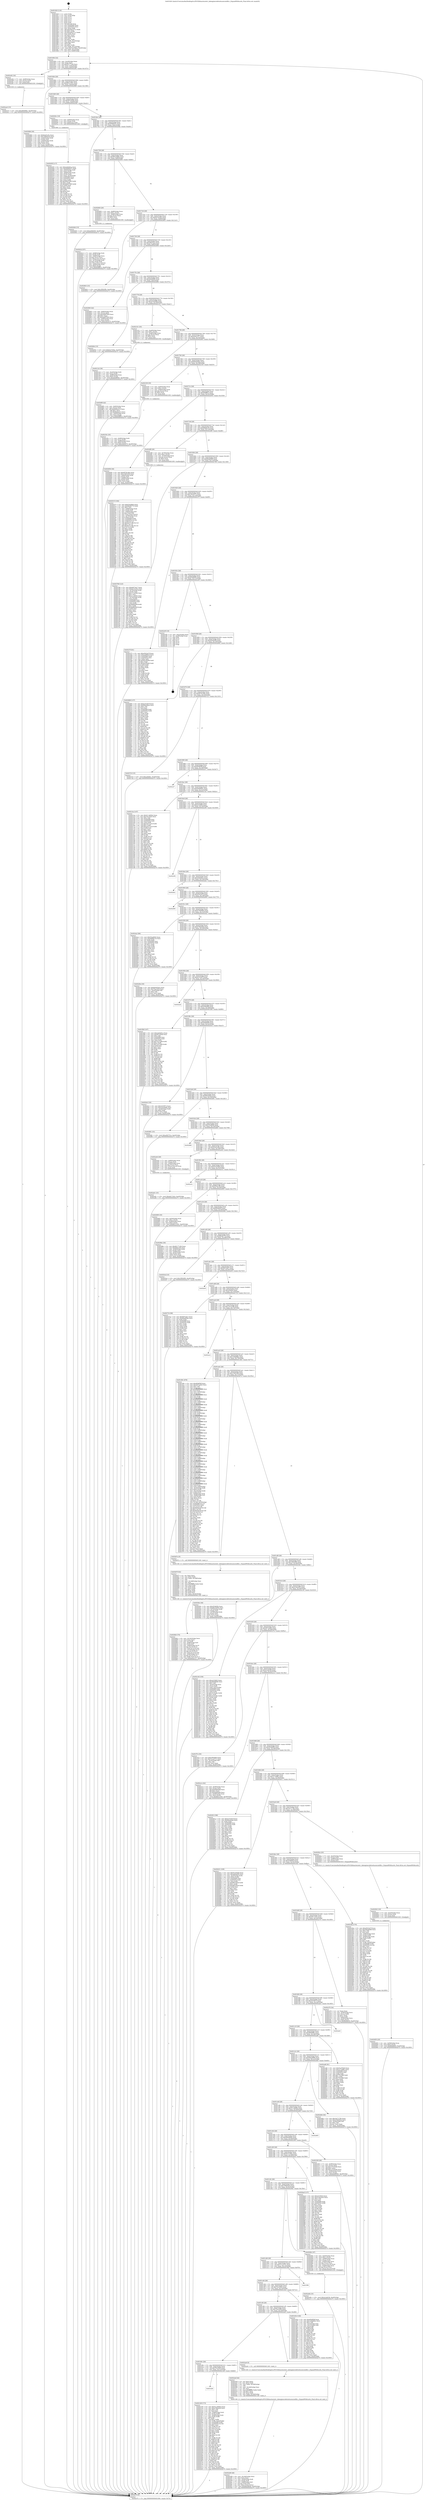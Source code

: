 digraph "0x401620" {
  label = "0x401620 (/mnt/c/Users/mathe/Desktop/tcc/POCII/binaries/extr_labenginecodetoolsasmcmdlib.c_ExpandWildcards_Final-ollvm.out::main(0))"
  labelloc = "t"
  node[shape=record]

  Entry [label="",width=0.3,height=0.3,shape=circle,fillcolor=black,style=filled]
  "0x401694" [label="{
     0x401694 [32]\l
     | [instrs]\l
     &nbsp;&nbsp;0x401694 \<+6\>: mov -0xc8(%rbp),%eax\l
     &nbsp;&nbsp;0x40169a \<+2\>: mov %eax,%ecx\l
     &nbsp;&nbsp;0x40169c \<+6\>: sub $0x85177c06,%ecx\l
     &nbsp;&nbsp;0x4016a2 \<+6\>: mov %eax,-0xdc(%rbp)\l
     &nbsp;&nbsp;0x4016a8 \<+6\>: mov %ecx,-0xe0(%rbp)\l
     &nbsp;&nbsp;0x4016ae \<+6\>: je 0000000000402a92 \<main+0x1472\>\l
  }"]
  "0x402a92" [label="{
     0x402a92 [18]\l
     | [instrs]\l
     &nbsp;&nbsp;0x402a92 \<+7\>: mov -0x88(%rbp),%rax\l
     &nbsp;&nbsp;0x402a99 \<+3\>: mov (%rax),%rax\l
     &nbsp;&nbsp;0x402a9c \<+3\>: mov %rax,%rdi\l
     &nbsp;&nbsp;0x402a9f \<+5\>: call 0000000000401030 \<free@plt\>\l
     | [calls]\l
     &nbsp;&nbsp;0x401030 \{1\} (unknown)\l
  }"]
  "0x4016b4" [label="{
     0x4016b4 [28]\l
     | [instrs]\l
     &nbsp;&nbsp;0x4016b4 \<+5\>: jmp 00000000004016b9 \<main+0x99\>\l
     &nbsp;&nbsp;0x4016b9 \<+6\>: mov -0xdc(%rbp),%eax\l
     &nbsp;&nbsp;0x4016bf \<+5\>: sub $0x8831c041,%eax\l
     &nbsp;&nbsp;0x4016c4 \<+6\>: mov %eax,-0xe4(%rbp)\l
     &nbsp;&nbsp;0x4016ca \<+6\>: je 00000000004029b8 \<main+0x1398\>\l
  }"]
  Exit [label="",width=0.3,height=0.3,shape=circle,fillcolor=black,style=filled,peripheries=2]
  "0x4029b8" [label="{
     0x4029b8 [36]\l
     | [instrs]\l
     &nbsp;&nbsp;0x4029b8 \<+5\>: mov $0xf2a91e9a,%eax\l
     &nbsp;&nbsp;0x4029bd \<+5\>: mov $0x766b04cd,%ecx\l
     &nbsp;&nbsp;0x4029c2 \<+4\>: mov -0x48(%rbp),%rdx\l
     &nbsp;&nbsp;0x4029c6 \<+2\>: mov (%rdx),%esi\l
     &nbsp;&nbsp;0x4029c8 \<+4\>: mov -0x50(%rbp),%rdx\l
     &nbsp;&nbsp;0x4029cc \<+2\>: cmp (%rdx),%esi\l
     &nbsp;&nbsp;0x4029ce \<+3\>: cmovl %ecx,%eax\l
     &nbsp;&nbsp;0x4029d1 \<+6\>: mov %eax,-0xc8(%rbp)\l
     &nbsp;&nbsp;0x4029d7 \<+5\>: jmp 0000000000402e70 \<main+0x1850\>\l
  }"]
  "0x4016d0" [label="{
     0x4016d0 [28]\l
     | [instrs]\l
     &nbsp;&nbsp;0x4016d0 \<+5\>: jmp 00000000004016d5 \<main+0xb5\>\l
     &nbsp;&nbsp;0x4016d5 \<+6\>: mov -0xdc(%rbp),%eax\l
     &nbsp;&nbsp;0x4016db \<+5\>: sub $0x907af3eb,%eax\l
     &nbsp;&nbsp;0x4016e0 \<+6\>: mov %eax,-0xe8(%rbp)\l
     &nbsp;&nbsp;0x4016e6 \<+6\>: je 000000000040204c \<main+0xa2c\>\l
  }"]
  "0x402aa4" [label="{
     0x402aa4 [15]\l
     | [instrs]\l
     &nbsp;&nbsp;0x402aa4 \<+10\>: movl $0x4f0099bc,-0xc8(%rbp)\l
     &nbsp;&nbsp;0x402aae \<+5\>: jmp 0000000000402e70 \<main+0x1850\>\l
  }"]
  "0x40204c" [label="{
     0x40204c [19]\l
     | [instrs]\l
     &nbsp;&nbsp;0x40204c \<+7\>: mov -0xb8(%rbp),%rax\l
     &nbsp;&nbsp;0x402053 \<+3\>: mov (%rax),%rax\l
     &nbsp;&nbsp;0x402056 \<+4\>: mov 0x8(%rax),%rdi\l
     &nbsp;&nbsp;0x40205a \<+5\>: call 0000000000401060 \<atoi@plt\>\l
     | [calls]\l
     &nbsp;&nbsp;0x401060 \{1\} (unknown)\l
  }"]
  "0x4016ec" [label="{
     0x4016ec [28]\l
     | [instrs]\l
     &nbsp;&nbsp;0x4016ec \<+5\>: jmp 00000000004016f1 \<main+0xd1\>\l
     &nbsp;&nbsp;0x4016f1 \<+6\>: mov -0xdc(%rbp),%eax\l
     &nbsp;&nbsp;0x4016f7 \<+5\>: sub $0x958b9cf7,%eax\l
     &nbsp;&nbsp;0x4016fc \<+6\>: mov %eax,-0xec(%rbp)\l
     &nbsp;&nbsp;0x401702 \<+6\>: je 00000000004020d4 \<main+0xab4\>\l
  }"]
  "0x402a61" [label="{
     0x402a61 [15]\l
     | [instrs]\l
     &nbsp;&nbsp;0x402a61 \<+10\>: movl $0x4617cfa3,-0xc8(%rbp)\l
     &nbsp;&nbsp;0x402a6b \<+5\>: jmp 0000000000402e70 \<main+0x1850\>\l
  }"]
  "0x4020d4" [label="{
     0x4020d4 [15]\l
     | [instrs]\l
     &nbsp;&nbsp;0x4020d4 \<+10\>: movl $0xeef48409,-0xc8(%rbp)\l
     &nbsp;&nbsp;0x4020de \<+5\>: jmp 0000000000402e70 \<main+0x1850\>\l
  }"]
  "0x401708" [label="{
     0x401708 [28]\l
     | [instrs]\l
     &nbsp;&nbsp;0x401708 \<+5\>: jmp 000000000040170d \<main+0xed\>\l
     &nbsp;&nbsp;0x40170d \<+6\>: mov -0xdc(%rbp),%eax\l
     &nbsp;&nbsp;0x401713 \<+5\>: sub $0x991d385e,%eax\l
     &nbsp;&nbsp;0x401718 \<+6\>: mov %eax,-0xf0(%rbp)\l
     &nbsp;&nbsp;0x40171e \<+6\>: je 0000000000402600 \<main+0xfe0\>\l
  }"]
  "0x402a0b" [label="{
     0x402a0b [15]\l
     | [instrs]\l
     &nbsp;&nbsp;0x402a0b \<+10\>: movl $0x2c2efc5d,-0xc8(%rbp)\l
     &nbsp;&nbsp;0x402a15 \<+5\>: jmp 0000000000402e70 \<main+0x1850\>\l
  }"]
  "0x402600" [label="{
     0x402600 [29]\l
     | [instrs]\l
     &nbsp;&nbsp;0x402600 \<+4\>: mov -0x68(%rbp),%rax\l
     &nbsp;&nbsp;0x402604 \<+6\>: movl $0x1,(%rax)\l
     &nbsp;&nbsp;0x40260a \<+4\>: mov -0x68(%rbp),%rax\l
     &nbsp;&nbsp;0x40260e \<+3\>: movslq (%rax),%rax\l
     &nbsp;&nbsp;0x402611 \<+4\>: shl $0x0,%rax\l
     &nbsp;&nbsp;0x402615 \<+3\>: mov %rax,%rdi\l
     &nbsp;&nbsp;0x402618 \<+5\>: call 0000000000401050 \<malloc@plt\>\l
     | [calls]\l
     &nbsp;&nbsp;0x401050 \{1\} (unknown)\l
  }"]
  "0x401724" [label="{
     0x401724 [28]\l
     | [instrs]\l
     &nbsp;&nbsp;0x401724 \<+5\>: jmp 0000000000401729 \<main+0x109\>\l
     &nbsp;&nbsp;0x401729 \<+6\>: mov -0xdc(%rbp),%eax\l
     &nbsp;&nbsp;0x40172f \<+5\>: sub $0x9a7ec40a,%eax\l
     &nbsp;&nbsp;0x401734 \<+6\>: mov %eax,-0xf4(%rbp)\l
     &nbsp;&nbsp;0x40173a \<+6\>: je 0000000000402803 \<main+0x11e3\>\l
  }"]
  "0x402955" [label="{
     0x402955 [25]\l
     | [instrs]\l
     &nbsp;&nbsp;0x402955 \<+4\>: mov -0x58(%rbp),%rax\l
     &nbsp;&nbsp;0x402959 \<+6\>: movl $0x0,(%rax)\l
     &nbsp;&nbsp;0x40295f \<+10\>: movl $0xf62fe8c9,-0xc8(%rbp)\l
     &nbsp;&nbsp;0x402969 \<+5\>: jmp 0000000000402e70 \<main+0x1850\>\l
  }"]
  "0x402803" [label="{
     0x402803 [15]\l
     | [instrs]\l
     &nbsp;&nbsp;0x402803 \<+10\>: movl $0x1f9545f0,-0xc8(%rbp)\l
     &nbsp;&nbsp;0x40280d \<+5\>: jmp 0000000000402e70 \<main+0x1850\>\l
  }"]
  "0x401740" [label="{
     0x401740 [28]\l
     | [instrs]\l
     &nbsp;&nbsp;0x401740 \<+5\>: jmp 0000000000401745 \<main+0x125\>\l
     &nbsp;&nbsp;0x401745 \<+6\>: mov -0xdc(%rbp),%eax\l
     &nbsp;&nbsp;0x40174b \<+5\>: sub $0xa0f2751e,%eax\l
     &nbsp;&nbsp;0x401750 \<+6\>: mov %eax,-0xf8(%rbp)\l
     &nbsp;&nbsp;0x401756 \<+6\>: je 0000000000402900 \<main+0x12e0\>\l
  }"]
  "0x402943" [label="{
     0x402943 [18]\l
     | [instrs]\l
     &nbsp;&nbsp;0x402943 \<+7\>: mov -0xa0(%rbp),%rax\l
     &nbsp;&nbsp;0x40294a \<+3\>: mov (%rax),%rax\l
     &nbsp;&nbsp;0x40294d \<+3\>: mov %rax,%rdi\l
     &nbsp;&nbsp;0x402950 \<+5\>: call 0000000000401030 \<free@plt\>\l
     | [calls]\l
     &nbsp;&nbsp;0x401030 \{1\} (unknown)\l
  }"]
  "0x402900" [label="{
     0x402900 [42]\l
     | [instrs]\l
     &nbsp;&nbsp;0x402900 \<+4\>: mov -0x80(%rbp),%rax\l
     &nbsp;&nbsp;0x402904 \<+2\>: mov (%rax),%ecx\l
     &nbsp;&nbsp;0x402906 \<+6\>: sub $0x4a697b04,%ecx\l
     &nbsp;&nbsp;0x40290c \<+3\>: add $0x1,%ecx\l
     &nbsp;&nbsp;0x40290f \<+6\>: add $0x4a697b04,%ecx\l
     &nbsp;&nbsp;0x402915 \<+4\>: mov -0x80(%rbp),%rax\l
     &nbsp;&nbsp;0x402919 \<+2\>: mov %ecx,(%rax)\l
     &nbsp;&nbsp;0x40291b \<+10\>: movl $0xc3b34373,-0xc8(%rbp)\l
     &nbsp;&nbsp;0x402925 \<+5\>: jmp 0000000000402e70 \<main+0x1850\>\l
  }"]
  "0x40175c" [label="{
     0x40175c [28]\l
     | [instrs]\l
     &nbsp;&nbsp;0x40175c \<+5\>: jmp 0000000000401761 \<main+0x141\>\l
     &nbsp;&nbsp;0x401761 \<+6\>: mov -0xdc(%rbp),%eax\l
     &nbsp;&nbsp;0x401767 \<+5\>: sub $0xabe940f2,%eax\l
     &nbsp;&nbsp;0x40176c \<+6\>: mov %eax,-0xfc(%rbp)\l
     &nbsp;&nbsp;0x401772 \<+6\>: je 0000000000402b9e \<main+0x157e\>\l
  }"]
  "0x4026b3" [label="{
     0x4026b3 [70]\l
     | [instrs]\l
     &nbsp;&nbsp;0x4026b3 \<+6\>: mov -0x1dc(%rbp),%ecx\l
     &nbsp;&nbsp;0x4026b9 \<+3\>: imul %eax,%ecx\l
     &nbsp;&nbsp;0x4026bc \<+3\>: mov %cl,%r8b\l
     &nbsp;&nbsp;0x4026bf \<+7\>: mov -0x88(%rbp),%r9\l
     &nbsp;&nbsp;0x4026c6 \<+3\>: mov (%r9),%r9\l
     &nbsp;&nbsp;0x4026c9 \<+4\>: mov -0x80(%rbp),%r10\l
     &nbsp;&nbsp;0x4026cd \<+3\>: movslq (%r10),%r10\l
     &nbsp;&nbsp;0x4026d0 \<+4\>: mov (%r9,%r10,8),%r9\l
     &nbsp;&nbsp;0x4026d4 \<+4\>: mov -0x70(%rbp),%r10\l
     &nbsp;&nbsp;0x4026d8 \<+3\>: movslq (%r10),%r10\l
     &nbsp;&nbsp;0x4026db \<+4\>: mov (%r9,%r10,8),%r9\l
     &nbsp;&nbsp;0x4026df \<+4\>: mov -0x60(%rbp),%r10\l
     &nbsp;&nbsp;0x4026e3 \<+3\>: movslq (%r10),%r10\l
     &nbsp;&nbsp;0x4026e6 \<+4\>: mov %r8b,(%r9,%r10,1)\l
     &nbsp;&nbsp;0x4026ea \<+10\>: movl $0xae42c317,-0xc8(%rbp)\l
     &nbsp;&nbsp;0x4026f4 \<+5\>: jmp 0000000000402e70 \<main+0x1850\>\l
  }"]
  "0x402b9e" [label="{
     0x402b9e [15]\l
     | [instrs]\l
     &nbsp;&nbsp;0x402b9e \<+10\>: movl $0x6c27394a,-0xc8(%rbp)\l
     &nbsp;&nbsp;0x402ba8 \<+5\>: jmp 0000000000402e70 \<main+0x1850\>\l
  }"]
  "0x401778" [label="{
     0x401778 [28]\l
     | [instrs]\l
     &nbsp;&nbsp;0x401778 \<+5\>: jmp 000000000040177d \<main+0x15d\>\l
     &nbsp;&nbsp;0x40177d \<+6\>: mov -0xdc(%rbp),%eax\l
     &nbsp;&nbsp;0x401783 \<+5\>: sub $0xac0249db,%eax\l
     &nbsp;&nbsp;0x401788 \<+6\>: mov %eax,-0x100(%rbp)\l
     &nbsp;&nbsp;0x40178e \<+6\>: je 0000000000402101 \<main+0xae1\>\l
  }"]
  "0x40267f" [label="{
     0x40267f [52]\l
     | [instrs]\l
     &nbsp;&nbsp;0x40267f \<+2\>: xor %ecx,%ecx\l
     &nbsp;&nbsp;0x402681 \<+5\>: mov $0x2,%edx\l
     &nbsp;&nbsp;0x402686 \<+6\>: mov %edx,-0x1d8(%rbp)\l
     &nbsp;&nbsp;0x40268c \<+1\>: cltd\l
     &nbsp;&nbsp;0x40268d \<+6\>: mov -0x1d8(%rbp),%esi\l
     &nbsp;&nbsp;0x402693 \<+2\>: idiv %esi\l
     &nbsp;&nbsp;0x402695 \<+6\>: imul $0xfffffffe,%edx,%edx\l
     &nbsp;&nbsp;0x40269b \<+2\>: mov %ecx,%edi\l
     &nbsp;&nbsp;0x40269d \<+2\>: sub %edx,%edi\l
     &nbsp;&nbsp;0x40269f \<+2\>: mov %ecx,%edx\l
     &nbsp;&nbsp;0x4026a1 \<+3\>: sub $0x1,%edx\l
     &nbsp;&nbsp;0x4026a4 \<+2\>: add %edx,%edi\l
     &nbsp;&nbsp;0x4026a6 \<+2\>: sub %edi,%ecx\l
     &nbsp;&nbsp;0x4026a8 \<+6\>: mov %ecx,-0x1dc(%rbp)\l
     &nbsp;&nbsp;0x4026ae \<+5\>: call 0000000000401160 \<next_i\>\l
     | [calls]\l
     &nbsp;&nbsp;0x401160 \{1\} (/mnt/c/Users/mathe/Desktop/tcc/POCII/binaries/extr_labenginecodetoolsasmcmdlib.c_ExpandWildcards_Final-ollvm.out::next_i)\l
  }"]
  "0x402101" [label="{
     0x402101 [35]\l
     | [instrs]\l
     &nbsp;&nbsp;0x402101 \<+7\>: mov -0xa8(%rbp),%rax\l
     &nbsp;&nbsp;0x402108 \<+6\>: movl $0x1,(%rax)\l
     &nbsp;&nbsp;0x40210e \<+7\>: mov -0xa8(%rbp),%rax\l
     &nbsp;&nbsp;0x402115 \<+3\>: movslq (%rax),%rax\l
     &nbsp;&nbsp;0x402118 \<+4\>: shl $0x2,%rax\l
     &nbsp;&nbsp;0x40211c \<+3\>: mov %rax,%rdi\l
     &nbsp;&nbsp;0x40211f \<+5\>: call 0000000000401050 \<malloc@plt\>\l
     | [calls]\l
     &nbsp;&nbsp;0x401050 \{1\} (unknown)\l
  }"]
  "0x401794" [label="{
     0x401794 [28]\l
     | [instrs]\l
     &nbsp;&nbsp;0x401794 \<+5\>: jmp 0000000000401799 \<main+0x179\>\l
     &nbsp;&nbsp;0x401799 \<+6\>: mov -0xdc(%rbp),%eax\l
     &nbsp;&nbsp;0x40179f \<+5\>: sub $0xae42c317,%eax\l
     &nbsp;&nbsp;0x4017a4 \<+6\>: mov %eax,-0x104(%rbp)\l
     &nbsp;&nbsp;0x4017aa \<+6\>: je 00000000004026f9 \<main+0x10d9\>\l
  }"]
  "0x40261d" [label="{
     0x40261d [57]\l
     | [instrs]\l
     &nbsp;&nbsp;0x40261d \<+7\>: mov -0x88(%rbp),%rdi\l
     &nbsp;&nbsp;0x402624 \<+3\>: mov (%rdi),%rdi\l
     &nbsp;&nbsp;0x402627 \<+4\>: mov -0x80(%rbp),%rcx\l
     &nbsp;&nbsp;0x40262b \<+3\>: movslq (%rcx),%rcx\l
     &nbsp;&nbsp;0x40262e \<+4\>: mov (%rdi,%rcx,8),%rcx\l
     &nbsp;&nbsp;0x402632 \<+4\>: mov -0x70(%rbp),%rdi\l
     &nbsp;&nbsp;0x402636 \<+3\>: movslq (%rdi),%rdi\l
     &nbsp;&nbsp;0x402639 \<+4\>: mov %rax,(%rcx,%rdi,8)\l
     &nbsp;&nbsp;0x40263d \<+4\>: mov -0x60(%rbp),%rax\l
     &nbsp;&nbsp;0x402641 \<+6\>: movl $0x0,(%rax)\l
     &nbsp;&nbsp;0x402647 \<+10\>: movl $0xb56ff91c,-0xc8(%rbp)\l
     &nbsp;&nbsp;0x402651 \<+5\>: jmp 0000000000402e70 \<main+0x1850\>\l
  }"]
  "0x4026f9" [label="{
     0x4026f9 [42]\l
     | [instrs]\l
     &nbsp;&nbsp;0x4026f9 \<+4\>: mov -0x60(%rbp),%rax\l
     &nbsp;&nbsp;0x4026fd \<+2\>: mov (%rax),%ecx\l
     &nbsp;&nbsp;0x4026ff \<+6\>: add $0xfed2ae12,%ecx\l
     &nbsp;&nbsp;0x402705 \<+3\>: add $0x1,%ecx\l
     &nbsp;&nbsp;0x402708 \<+6\>: sub $0xfed2ae12,%ecx\l
     &nbsp;&nbsp;0x40270e \<+4\>: mov -0x60(%rbp),%rax\l
     &nbsp;&nbsp;0x402712 \<+2\>: mov %ecx,(%rax)\l
     &nbsp;&nbsp;0x402714 \<+10\>: movl $0xb56ff91c,-0xc8(%rbp)\l
     &nbsp;&nbsp;0x40271e \<+5\>: jmp 0000000000402e70 \<main+0x1850\>\l
  }"]
  "0x4017b0" [label="{
     0x4017b0 [28]\l
     | [instrs]\l
     &nbsp;&nbsp;0x4017b0 \<+5\>: jmp 00000000004017b5 \<main+0x195\>\l
     &nbsp;&nbsp;0x4017b5 \<+6\>: mov -0xdc(%rbp),%eax\l
     &nbsp;&nbsp;0x4017bb \<+5\>: sub $0xb04454e2,%eax\l
     &nbsp;&nbsp;0x4017c0 \<+6\>: mov %eax,-0x108(%rbp)\l
     &nbsp;&nbsp;0x4017c6 \<+6\>: je 0000000000402339 \<main+0xd19\>\l
  }"]
  "0x402515" [label="{
     0x402515 [184]\l
     | [instrs]\l
     &nbsp;&nbsp;0x402515 \<+5\>: mov $0xf16ad840,%ecx\l
     &nbsp;&nbsp;0x40251a \<+5\>: mov $0xfbb46770,%edx\l
     &nbsp;&nbsp;0x40251f \<+3\>: mov $0x1,%sil\l
     &nbsp;&nbsp;0x402522 \<+7\>: mov -0x88(%rbp),%rdi\l
     &nbsp;&nbsp;0x402529 \<+3\>: mov (%rdi),%rdi\l
     &nbsp;&nbsp;0x40252c \<+4\>: mov -0x80(%rbp),%r8\l
     &nbsp;&nbsp;0x402530 \<+3\>: movslq (%r8),%r8\l
     &nbsp;&nbsp;0x402533 \<+4\>: mov %rax,(%rdi,%r8,8)\l
     &nbsp;&nbsp;0x402537 \<+4\>: mov -0x70(%rbp),%rax\l
     &nbsp;&nbsp;0x40253b \<+6\>: movl $0x0,(%rax)\l
     &nbsp;&nbsp;0x402541 \<+8\>: mov 0x405068,%r9d\l
     &nbsp;&nbsp;0x402549 \<+8\>: mov 0x405054,%r10d\l
     &nbsp;&nbsp;0x402551 \<+3\>: mov %r9d,%r11d\l
     &nbsp;&nbsp;0x402554 \<+7\>: sub $0xdce7c18b,%r11d\l
     &nbsp;&nbsp;0x40255b \<+4\>: sub $0x1,%r11d\l
     &nbsp;&nbsp;0x40255f \<+7\>: add $0xdce7c18b,%r11d\l
     &nbsp;&nbsp;0x402566 \<+4\>: imul %r11d,%r9d\l
     &nbsp;&nbsp;0x40256a \<+4\>: and $0x1,%r9d\l
     &nbsp;&nbsp;0x40256e \<+4\>: cmp $0x0,%r9d\l
     &nbsp;&nbsp;0x402572 \<+3\>: sete %bl\l
     &nbsp;&nbsp;0x402575 \<+4\>: cmp $0xa,%r10d\l
     &nbsp;&nbsp;0x402579 \<+4\>: setl %r14b\l
     &nbsp;&nbsp;0x40257d \<+3\>: mov %bl,%r15b\l
     &nbsp;&nbsp;0x402580 \<+4\>: xor $0xff,%r15b\l
     &nbsp;&nbsp;0x402584 \<+3\>: mov %r14b,%r12b\l
     &nbsp;&nbsp;0x402587 \<+4\>: xor $0xff,%r12b\l
     &nbsp;&nbsp;0x40258b \<+4\>: xor $0x1,%sil\l
     &nbsp;&nbsp;0x40258f \<+3\>: mov %r15b,%r13b\l
     &nbsp;&nbsp;0x402592 \<+4\>: and $0xff,%r13b\l
     &nbsp;&nbsp;0x402596 \<+3\>: and %sil,%bl\l
     &nbsp;&nbsp;0x402599 \<+3\>: mov %r12b,%al\l
     &nbsp;&nbsp;0x40259c \<+2\>: and $0xff,%al\l
     &nbsp;&nbsp;0x40259e \<+3\>: and %sil,%r14b\l
     &nbsp;&nbsp;0x4025a1 \<+3\>: or %bl,%r13b\l
     &nbsp;&nbsp;0x4025a4 \<+3\>: or %r14b,%al\l
     &nbsp;&nbsp;0x4025a7 \<+3\>: xor %al,%r13b\l
     &nbsp;&nbsp;0x4025aa \<+3\>: or %r12b,%r15b\l
     &nbsp;&nbsp;0x4025ad \<+4\>: xor $0xff,%r15b\l
     &nbsp;&nbsp;0x4025b1 \<+4\>: or $0x1,%sil\l
     &nbsp;&nbsp;0x4025b5 \<+3\>: and %sil,%r15b\l
     &nbsp;&nbsp;0x4025b8 \<+3\>: or %r15b,%r13b\l
     &nbsp;&nbsp;0x4025bb \<+4\>: test $0x1,%r13b\l
     &nbsp;&nbsp;0x4025bf \<+3\>: cmovne %edx,%ecx\l
     &nbsp;&nbsp;0x4025c2 \<+6\>: mov %ecx,-0xc8(%rbp)\l
     &nbsp;&nbsp;0x4025c8 \<+5\>: jmp 0000000000402e70 \<main+0x1850\>\l
  }"]
  "0x402339" [label="{
     0x402339 [35]\l
     | [instrs]\l
     &nbsp;&nbsp;0x402339 \<+7\>: mov -0x90(%rbp),%rax\l
     &nbsp;&nbsp;0x402340 \<+6\>: movl $0x1,(%rax)\l
     &nbsp;&nbsp;0x402346 \<+7\>: mov -0x90(%rbp),%rax\l
     &nbsp;&nbsp;0x40234d \<+3\>: movslq (%rax),%rax\l
     &nbsp;&nbsp;0x402350 \<+4\>: shl $0x3,%rax\l
     &nbsp;&nbsp;0x402354 \<+3\>: mov %rax,%rdi\l
     &nbsp;&nbsp;0x402357 \<+5\>: call 0000000000401050 \<malloc@plt\>\l
     | [calls]\l
     &nbsp;&nbsp;0x401050 \{1\} (unknown)\l
  }"]
  "0x4017cc" [label="{
     0x4017cc [28]\l
     | [instrs]\l
     &nbsp;&nbsp;0x4017cc \<+5\>: jmp 00000000004017d1 \<main+0x1b1\>\l
     &nbsp;&nbsp;0x4017d1 \<+6\>: mov -0xdc(%rbp),%eax\l
     &nbsp;&nbsp;0x4017d7 \<+5\>: sub $0xb56ff91c,%eax\l
     &nbsp;&nbsp;0x4017dc \<+6\>: mov %eax,-0x10c(%rbp)\l
     &nbsp;&nbsp;0x4017e2 \<+6\>: je 0000000000402656 \<main+0x1036\>\l
  }"]
  "0x40235c" [label="{
     0x40235c [35]\l
     | [instrs]\l
     &nbsp;&nbsp;0x40235c \<+7\>: mov -0x88(%rbp),%rdi\l
     &nbsp;&nbsp;0x402363 \<+3\>: mov %rax,(%rdi)\l
     &nbsp;&nbsp;0x402366 \<+4\>: mov -0x80(%rbp),%rax\l
     &nbsp;&nbsp;0x40236a \<+6\>: movl $0x0,(%rax)\l
     &nbsp;&nbsp;0x402370 \<+10\>: movl $0xc3b34373,-0xc8(%rbp)\l
     &nbsp;&nbsp;0x40237a \<+5\>: jmp 0000000000402e70 \<main+0x1850\>\l
  }"]
  "0x402656" [label="{
     0x402656 [36]\l
     | [instrs]\l
     &nbsp;&nbsp;0x402656 \<+5\>: mov $0xd57814be,%eax\l
     &nbsp;&nbsp;0x40265b \<+5\>: mov $0x159f1028,%ecx\l
     &nbsp;&nbsp;0x402660 \<+4\>: mov -0x60(%rbp),%rdx\l
     &nbsp;&nbsp;0x402664 \<+2\>: mov (%rdx),%esi\l
     &nbsp;&nbsp;0x402666 \<+4\>: mov -0x68(%rbp),%rdx\l
     &nbsp;&nbsp;0x40266a \<+2\>: cmp (%rdx),%esi\l
     &nbsp;&nbsp;0x40266c \<+3\>: cmovl %ecx,%eax\l
     &nbsp;&nbsp;0x40266f \<+6\>: mov %eax,-0xc8(%rbp)\l
     &nbsp;&nbsp;0x402675 \<+5\>: jmp 0000000000402e70 \<main+0x1850\>\l
  }"]
  "0x4017e8" [label="{
     0x4017e8 [28]\l
     | [instrs]\l
     &nbsp;&nbsp;0x4017e8 \<+5\>: jmp 00000000004017ed \<main+0x1cd\>\l
     &nbsp;&nbsp;0x4017ed \<+6\>: mov -0xdc(%rbp),%eax\l
     &nbsp;&nbsp;0x4017f3 \<+5\>: sub $0xb98bbc16,%eax\l
     &nbsp;&nbsp;0x4017f8 \<+6\>: mov %eax,-0x110(%rbp)\l
     &nbsp;&nbsp;0x4017fe \<+6\>: je 00000000004024f8 \<main+0xed8\>\l
  }"]
  "0x4022d9" [label="{
     0x4022d9 [48]\l
     | [instrs]\l
     &nbsp;&nbsp;0x4022d9 \<+6\>: mov -0x1d4(%rbp),%ecx\l
     &nbsp;&nbsp;0x4022df \<+3\>: imul %eax,%ecx\l
     &nbsp;&nbsp;0x4022e2 \<+7\>: mov -0xa0(%rbp),%rdi\l
     &nbsp;&nbsp;0x4022e9 \<+3\>: mov (%rdi),%rdi\l
     &nbsp;&nbsp;0x4022ec \<+7\>: mov -0x98(%rbp),%r8\l
     &nbsp;&nbsp;0x4022f3 \<+3\>: movslq (%r8),%r8\l
     &nbsp;&nbsp;0x4022f6 \<+4\>: mov %ecx,(%rdi,%r8,4)\l
     &nbsp;&nbsp;0x4022fa \<+10\>: movl $0x66e0d9a8,-0xc8(%rbp)\l
     &nbsp;&nbsp;0x402304 \<+5\>: jmp 0000000000402e70 \<main+0x1850\>\l
  }"]
  "0x4024f8" [label="{
     0x4024f8 [29]\l
     | [instrs]\l
     &nbsp;&nbsp;0x4024f8 \<+4\>: mov -0x78(%rbp),%rax\l
     &nbsp;&nbsp;0x4024fc \<+6\>: movl $0x1,(%rax)\l
     &nbsp;&nbsp;0x402502 \<+4\>: mov -0x78(%rbp),%rax\l
     &nbsp;&nbsp;0x402506 \<+3\>: movslq (%rax),%rax\l
     &nbsp;&nbsp;0x402509 \<+4\>: shl $0x3,%rax\l
     &nbsp;&nbsp;0x40250d \<+3\>: mov %rax,%rdi\l
     &nbsp;&nbsp;0x402510 \<+5\>: call 0000000000401050 \<malloc@plt\>\l
     | [calls]\l
     &nbsp;&nbsp;0x401050 \{1\} (unknown)\l
  }"]
  "0x401804" [label="{
     0x401804 [28]\l
     | [instrs]\l
     &nbsp;&nbsp;0x401804 \<+5\>: jmp 0000000000401809 \<main+0x1e9\>\l
     &nbsp;&nbsp;0x401809 \<+6\>: mov -0xdc(%rbp),%eax\l
     &nbsp;&nbsp;0x40180f \<+5\>: sub $0xbfadd589,%eax\l
     &nbsp;&nbsp;0x401814 \<+6\>: mov %eax,-0x114(%rbp)\l
     &nbsp;&nbsp;0x40181a \<+6\>: je 0000000000402788 \<main+0x1168\>\l
  }"]
  "0x4022ad" [label="{
     0x4022ad [44]\l
     | [instrs]\l
     &nbsp;&nbsp;0x4022ad \<+2\>: xor %ecx,%ecx\l
     &nbsp;&nbsp;0x4022af \<+5\>: mov $0x2,%edx\l
     &nbsp;&nbsp;0x4022b4 \<+6\>: mov %edx,-0x1d0(%rbp)\l
     &nbsp;&nbsp;0x4022ba \<+1\>: cltd\l
     &nbsp;&nbsp;0x4022bb \<+6\>: mov -0x1d0(%rbp),%esi\l
     &nbsp;&nbsp;0x4022c1 \<+2\>: idiv %esi\l
     &nbsp;&nbsp;0x4022c3 \<+6\>: imul $0xfffffffe,%edx,%edx\l
     &nbsp;&nbsp;0x4022c9 \<+3\>: sub $0x1,%ecx\l
     &nbsp;&nbsp;0x4022cc \<+2\>: sub %ecx,%edx\l
     &nbsp;&nbsp;0x4022ce \<+6\>: mov %edx,-0x1d4(%rbp)\l
     &nbsp;&nbsp;0x4022d4 \<+5\>: call 0000000000401160 \<next_i\>\l
     | [calls]\l
     &nbsp;&nbsp;0x401160 \{1\} (/mnt/c/Users/mathe/Desktop/tcc/POCII/binaries/extr_labenginecodetoolsasmcmdlib.c_ExpandWildcards_Final-ollvm.out::next_i)\l
  }"]
  "0x402788" [label="{
     0x402788 [123]\l
     | [instrs]\l
     &nbsp;&nbsp;0x402788 \<+5\>: mov $0xfe872dc7,%eax\l
     &nbsp;&nbsp;0x40278d \<+5\>: mov $0x9a7ec40a,%ecx\l
     &nbsp;&nbsp;0x402792 \<+4\>: mov -0x70(%rbp),%rdx\l
     &nbsp;&nbsp;0x402796 \<+2\>: mov (%rdx),%esi\l
     &nbsp;&nbsp;0x402798 \<+6\>: add $0x111a63b3,%esi\l
     &nbsp;&nbsp;0x40279e \<+3\>: add $0x1,%esi\l
     &nbsp;&nbsp;0x4027a1 \<+6\>: sub $0x111a63b3,%esi\l
     &nbsp;&nbsp;0x4027a7 \<+4\>: mov -0x70(%rbp),%rdx\l
     &nbsp;&nbsp;0x4027ab \<+2\>: mov %esi,(%rdx)\l
     &nbsp;&nbsp;0x4027ad \<+7\>: mov 0x405068,%esi\l
     &nbsp;&nbsp;0x4027b4 \<+7\>: mov 0x405054,%edi\l
     &nbsp;&nbsp;0x4027bb \<+3\>: mov %esi,%r8d\l
     &nbsp;&nbsp;0x4027be \<+7\>: sub $0x8d98285f,%r8d\l
     &nbsp;&nbsp;0x4027c5 \<+4\>: sub $0x1,%r8d\l
     &nbsp;&nbsp;0x4027c9 \<+7\>: add $0x8d98285f,%r8d\l
     &nbsp;&nbsp;0x4027d0 \<+4\>: imul %r8d,%esi\l
     &nbsp;&nbsp;0x4027d4 \<+3\>: and $0x1,%esi\l
     &nbsp;&nbsp;0x4027d7 \<+3\>: cmp $0x0,%esi\l
     &nbsp;&nbsp;0x4027da \<+4\>: sete %r9b\l
     &nbsp;&nbsp;0x4027de \<+3\>: cmp $0xa,%edi\l
     &nbsp;&nbsp;0x4027e1 \<+4\>: setl %r10b\l
     &nbsp;&nbsp;0x4027e5 \<+3\>: mov %r9b,%r11b\l
     &nbsp;&nbsp;0x4027e8 \<+3\>: and %r10b,%r11b\l
     &nbsp;&nbsp;0x4027eb \<+3\>: xor %r10b,%r9b\l
     &nbsp;&nbsp;0x4027ee \<+3\>: or %r9b,%r11b\l
     &nbsp;&nbsp;0x4027f1 \<+4\>: test $0x1,%r11b\l
     &nbsp;&nbsp;0x4027f5 \<+3\>: cmovne %ecx,%eax\l
     &nbsp;&nbsp;0x4027f8 \<+6\>: mov %eax,-0xc8(%rbp)\l
     &nbsp;&nbsp;0x4027fe \<+5\>: jmp 0000000000402e70 \<main+0x1850\>\l
  }"]
  "0x401820" [label="{
     0x401820 [28]\l
     | [instrs]\l
     &nbsp;&nbsp;0x401820 \<+5\>: jmp 0000000000401825 \<main+0x205\>\l
     &nbsp;&nbsp;0x401825 \<+6\>: mov -0xdc(%rbp),%eax\l
     &nbsp;&nbsp;0x40182b \<+5\>: sub $0xc3b34373,%eax\l
     &nbsp;&nbsp;0x401830 \<+6\>: mov %eax,-0x118(%rbp)\l
     &nbsp;&nbsp;0x401836 \<+6\>: je 000000000040237f \<main+0xd5f\>\l
  }"]
  "0x401d28" [label="{
     0x401d28\l
  }", style=dashed]
  "0x40237f" [label="{
     0x40237f [91]\l
     | [instrs]\l
     &nbsp;&nbsp;0x40237f \<+5\>: mov $0xe5023e7f,%eax\l
     &nbsp;&nbsp;0x402384 \<+5\>: mov $0x43df581f,%ecx\l
     &nbsp;&nbsp;0x402389 \<+7\>: mov 0x405068,%edx\l
     &nbsp;&nbsp;0x402390 \<+7\>: mov 0x405054,%esi\l
     &nbsp;&nbsp;0x402397 \<+2\>: mov %edx,%edi\l
     &nbsp;&nbsp;0x402399 \<+6\>: add $0x62c09a90,%edi\l
     &nbsp;&nbsp;0x40239f \<+3\>: sub $0x1,%edi\l
     &nbsp;&nbsp;0x4023a2 \<+6\>: sub $0x62c09a90,%edi\l
     &nbsp;&nbsp;0x4023a8 \<+3\>: imul %edi,%edx\l
     &nbsp;&nbsp;0x4023ab \<+3\>: and $0x1,%edx\l
     &nbsp;&nbsp;0x4023ae \<+3\>: cmp $0x0,%edx\l
     &nbsp;&nbsp;0x4023b1 \<+4\>: sete %r8b\l
     &nbsp;&nbsp;0x4023b5 \<+3\>: cmp $0xa,%esi\l
     &nbsp;&nbsp;0x4023b8 \<+4\>: setl %r9b\l
     &nbsp;&nbsp;0x4023bc \<+3\>: mov %r8b,%r10b\l
     &nbsp;&nbsp;0x4023bf \<+3\>: and %r9b,%r10b\l
     &nbsp;&nbsp;0x4023c2 \<+3\>: xor %r9b,%r8b\l
     &nbsp;&nbsp;0x4023c5 \<+3\>: or %r8b,%r10b\l
     &nbsp;&nbsp;0x4023c8 \<+4\>: test $0x1,%r10b\l
     &nbsp;&nbsp;0x4023cc \<+3\>: cmovne %ecx,%eax\l
     &nbsp;&nbsp;0x4023cf \<+6\>: mov %eax,-0xc8(%rbp)\l
     &nbsp;&nbsp;0x4023d5 \<+5\>: jmp 0000000000402e70 \<main+0x1850\>\l
  }"]
  "0x40183c" [label="{
     0x40183c [28]\l
     | [instrs]\l
     &nbsp;&nbsp;0x40183c \<+5\>: jmp 0000000000401841 \<main+0x221\>\l
     &nbsp;&nbsp;0x401841 \<+6\>: mov -0xdc(%rbp),%eax\l
     &nbsp;&nbsp;0x401847 \<+5\>: sub $0xd00dbf48,%eax\l
     &nbsp;&nbsp;0x40184c \<+6\>: mov %eax,-0x11c(%rbp)\l
     &nbsp;&nbsp;0x401852 \<+6\>: je 0000000000402cd5 \<main+0x16b5\>\l
  }"]
  "0x4021dd" [label="{
     0x4021dd [173]\l
     | [instrs]\l
     &nbsp;&nbsp;0x4021dd \<+5\>: mov $0x511460b4,%eax\l
     &nbsp;&nbsp;0x4021e2 \<+5\>: mov $0xe796a02d,%ecx\l
     &nbsp;&nbsp;0x4021e7 \<+2\>: mov $0x1,%dl\l
     &nbsp;&nbsp;0x4021e9 \<+2\>: xor %esi,%esi\l
     &nbsp;&nbsp;0x4021eb \<+7\>: mov -0x98(%rbp),%rdi\l
     &nbsp;&nbsp;0x4021f2 \<+3\>: mov (%rdi),%r8d\l
     &nbsp;&nbsp;0x4021f5 \<+7\>: mov -0xa8(%rbp),%rdi\l
     &nbsp;&nbsp;0x4021fc \<+3\>: cmp (%rdi),%r8d\l
     &nbsp;&nbsp;0x4021ff \<+4\>: setl %r9b\l
     &nbsp;&nbsp;0x402203 \<+4\>: and $0x1,%r9b\l
     &nbsp;&nbsp;0x402207 \<+4\>: mov %r9b,-0x2e(%rbp)\l
     &nbsp;&nbsp;0x40220b \<+8\>: mov 0x405068,%r8d\l
     &nbsp;&nbsp;0x402213 \<+8\>: mov 0x405054,%r10d\l
     &nbsp;&nbsp;0x40221b \<+3\>: sub $0x1,%esi\l
     &nbsp;&nbsp;0x40221e \<+3\>: mov %r8d,%r11d\l
     &nbsp;&nbsp;0x402221 \<+3\>: add %esi,%r11d\l
     &nbsp;&nbsp;0x402224 \<+4\>: imul %r11d,%r8d\l
     &nbsp;&nbsp;0x402228 \<+4\>: and $0x1,%r8d\l
     &nbsp;&nbsp;0x40222c \<+4\>: cmp $0x0,%r8d\l
     &nbsp;&nbsp;0x402230 \<+4\>: sete %r9b\l
     &nbsp;&nbsp;0x402234 \<+4\>: cmp $0xa,%r10d\l
     &nbsp;&nbsp;0x402238 \<+3\>: setl %bl\l
     &nbsp;&nbsp;0x40223b \<+3\>: mov %r9b,%r14b\l
     &nbsp;&nbsp;0x40223e \<+4\>: xor $0xff,%r14b\l
     &nbsp;&nbsp;0x402242 \<+3\>: mov %bl,%r15b\l
     &nbsp;&nbsp;0x402245 \<+4\>: xor $0xff,%r15b\l
     &nbsp;&nbsp;0x402249 \<+3\>: xor $0x0,%dl\l
     &nbsp;&nbsp;0x40224c \<+3\>: mov %r14b,%r12b\l
     &nbsp;&nbsp;0x40224f \<+4\>: and $0x0,%r12b\l
     &nbsp;&nbsp;0x402253 \<+3\>: and %dl,%r9b\l
     &nbsp;&nbsp;0x402256 \<+3\>: mov %r15b,%r13b\l
     &nbsp;&nbsp;0x402259 \<+4\>: and $0x0,%r13b\l
     &nbsp;&nbsp;0x40225d \<+2\>: and %dl,%bl\l
     &nbsp;&nbsp;0x40225f \<+3\>: or %r9b,%r12b\l
     &nbsp;&nbsp;0x402262 \<+3\>: or %bl,%r13b\l
     &nbsp;&nbsp;0x402265 \<+3\>: xor %r13b,%r12b\l
     &nbsp;&nbsp;0x402268 \<+3\>: or %r15b,%r14b\l
     &nbsp;&nbsp;0x40226b \<+4\>: xor $0xff,%r14b\l
     &nbsp;&nbsp;0x40226f \<+3\>: or $0x0,%dl\l
     &nbsp;&nbsp;0x402272 \<+3\>: and %dl,%r14b\l
     &nbsp;&nbsp;0x402275 \<+3\>: or %r14b,%r12b\l
     &nbsp;&nbsp;0x402278 \<+4\>: test $0x1,%r12b\l
     &nbsp;&nbsp;0x40227c \<+3\>: cmovne %ecx,%eax\l
     &nbsp;&nbsp;0x40227f \<+6\>: mov %eax,-0xc8(%rbp)\l
     &nbsp;&nbsp;0x402285 \<+5\>: jmp 0000000000402e70 \<main+0x1850\>\l
  }"]
  "0x402cd5" [label="{
     0x402cd5 [18]\l
     | [instrs]\l
     &nbsp;&nbsp;0x402cd5 \<+3\>: mov -0x2c(%rbp),%eax\l
     &nbsp;&nbsp;0x402cd8 \<+4\>: lea -0x28(%rbp),%rsp\l
     &nbsp;&nbsp;0x402cdc \<+1\>: pop %rbx\l
     &nbsp;&nbsp;0x402cdd \<+2\>: pop %r12\l
     &nbsp;&nbsp;0x402cdf \<+2\>: pop %r13\l
     &nbsp;&nbsp;0x402ce1 \<+2\>: pop %r14\l
     &nbsp;&nbsp;0x402ce3 \<+2\>: pop %r15\l
     &nbsp;&nbsp;0x402ce5 \<+1\>: pop %rbp\l
     &nbsp;&nbsp;0x402ce6 \<+1\>: ret\l
  }"]
  "0x401858" [label="{
     0x401858 [28]\l
     | [instrs]\l
     &nbsp;&nbsp;0x401858 \<+5\>: jmp 000000000040185d \<main+0x23d\>\l
     &nbsp;&nbsp;0x40185d \<+6\>: mov -0xdc(%rbp),%eax\l
     &nbsp;&nbsp;0x401863 \<+5\>: sub $0xd0adc6f4,%eax\l
     &nbsp;&nbsp;0x401868 \<+6\>: mov %eax,-0x120(%rbp)\l
     &nbsp;&nbsp;0x40186e \<+6\>: je 0000000000402868 \<main+0x1248\>\l
  }"]
  "0x401d0c" [label="{
     0x401d0c [28]\l
     | [instrs]\l
     &nbsp;&nbsp;0x401d0c \<+5\>: jmp 0000000000401d11 \<main+0x6f1\>\l
     &nbsp;&nbsp;0x401d11 \<+6\>: mov -0xdc(%rbp),%eax\l
     &nbsp;&nbsp;0x401d17 \<+5\>: sub $0x7fcc55e0,%eax\l
     &nbsp;&nbsp;0x401d1c \<+6\>: mov %eax,-0x1cc(%rbp)\l
     &nbsp;&nbsp;0x401d22 \<+6\>: je 00000000004021dd \<main+0xbbd\>\l
  }"]
  "0x402868" [label="{
     0x402868 [137]\l
     | [instrs]\l
     &nbsp;&nbsp;0x402868 \<+5\>: mov $0xec51847f,%eax\l
     &nbsp;&nbsp;0x40286d \<+5\>: mov $0xf0dc0b04,%ecx\l
     &nbsp;&nbsp;0x402872 \<+2\>: mov $0x1,%dl\l
     &nbsp;&nbsp;0x402874 \<+2\>: xor %esi,%esi\l
     &nbsp;&nbsp;0x402876 \<+7\>: mov 0x405068,%edi\l
     &nbsp;&nbsp;0x40287d \<+8\>: mov 0x405054,%r8d\l
     &nbsp;&nbsp;0x402885 \<+3\>: sub $0x1,%esi\l
     &nbsp;&nbsp;0x402888 \<+3\>: mov %edi,%r9d\l
     &nbsp;&nbsp;0x40288b \<+3\>: add %esi,%r9d\l
     &nbsp;&nbsp;0x40288e \<+4\>: imul %r9d,%edi\l
     &nbsp;&nbsp;0x402892 \<+3\>: and $0x1,%edi\l
     &nbsp;&nbsp;0x402895 \<+3\>: cmp $0x0,%edi\l
     &nbsp;&nbsp;0x402898 \<+4\>: sete %r10b\l
     &nbsp;&nbsp;0x40289c \<+4\>: cmp $0xa,%r8d\l
     &nbsp;&nbsp;0x4028a0 \<+4\>: setl %r11b\l
     &nbsp;&nbsp;0x4028a4 \<+3\>: mov %r10b,%bl\l
     &nbsp;&nbsp;0x4028a7 \<+3\>: xor $0xff,%bl\l
     &nbsp;&nbsp;0x4028aa \<+3\>: mov %r11b,%r14b\l
     &nbsp;&nbsp;0x4028ad \<+4\>: xor $0xff,%r14b\l
     &nbsp;&nbsp;0x4028b1 \<+3\>: xor $0x1,%dl\l
     &nbsp;&nbsp;0x4028b4 \<+3\>: mov %bl,%r15b\l
     &nbsp;&nbsp;0x4028b7 \<+4\>: and $0xff,%r15b\l
     &nbsp;&nbsp;0x4028bb \<+3\>: and %dl,%r10b\l
     &nbsp;&nbsp;0x4028be \<+3\>: mov %r14b,%r12b\l
     &nbsp;&nbsp;0x4028c1 \<+4\>: and $0xff,%r12b\l
     &nbsp;&nbsp;0x4028c5 \<+3\>: and %dl,%r11b\l
     &nbsp;&nbsp;0x4028c8 \<+3\>: or %r10b,%r15b\l
     &nbsp;&nbsp;0x4028cb \<+3\>: or %r11b,%r12b\l
     &nbsp;&nbsp;0x4028ce \<+3\>: xor %r12b,%r15b\l
     &nbsp;&nbsp;0x4028d1 \<+3\>: or %r14b,%bl\l
     &nbsp;&nbsp;0x4028d4 \<+3\>: xor $0xff,%bl\l
     &nbsp;&nbsp;0x4028d7 \<+3\>: or $0x1,%dl\l
     &nbsp;&nbsp;0x4028da \<+2\>: and %dl,%bl\l
     &nbsp;&nbsp;0x4028dc \<+3\>: or %bl,%r15b\l
     &nbsp;&nbsp;0x4028df \<+4\>: test $0x1,%r15b\l
     &nbsp;&nbsp;0x4028e3 \<+3\>: cmovne %ecx,%eax\l
     &nbsp;&nbsp;0x4028e6 \<+6\>: mov %eax,-0xc8(%rbp)\l
     &nbsp;&nbsp;0x4028ec \<+5\>: jmp 0000000000402e70 \<main+0x1850\>\l
  }"]
  "0x401874" [label="{
     0x401874 [28]\l
     | [instrs]\l
     &nbsp;&nbsp;0x401874 \<+5\>: jmp 0000000000401879 \<main+0x259\>\l
     &nbsp;&nbsp;0x401879 \<+6\>: mov -0xdc(%rbp),%eax\l
     &nbsp;&nbsp;0x40187f \<+5\>: sub $0xd57814be,%eax\l
     &nbsp;&nbsp;0x401884 \<+6\>: mov %eax,-0x124(%rbp)\l
     &nbsp;&nbsp;0x40188a \<+6\>: je 0000000000402723 \<main+0x1103\>\l
  }"]
  "0x4022a8" [label="{
     0x4022a8 [5]\l
     | [instrs]\l
     &nbsp;&nbsp;0x4022a8 \<+5\>: call 0000000000401160 \<next_i\>\l
     | [calls]\l
     &nbsp;&nbsp;0x401160 \{1\} (/mnt/c/Users/mathe/Desktop/tcc/POCII/binaries/extr_labenginecodetoolsasmcmdlib.c_ExpandWildcards_Final-ollvm.out::next_i)\l
  }"]
  "0x402723" [label="{
     0x402723 [15]\l
     | [instrs]\l
     &nbsp;&nbsp;0x402723 \<+10\>: movl $0xa28efec,-0xc8(%rbp)\l
     &nbsp;&nbsp;0x40272d \<+5\>: jmp 0000000000402e70 \<main+0x1850\>\l
  }"]
  "0x401890" [label="{
     0x401890 [28]\l
     | [instrs]\l
     &nbsp;&nbsp;0x401890 \<+5\>: jmp 0000000000401895 \<main+0x275\>\l
     &nbsp;&nbsp;0x401895 \<+6\>: mov -0xdc(%rbp),%eax\l
     &nbsp;&nbsp;0x40189b \<+5\>: sub $0xdf36f59f,%eax\l
     &nbsp;&nbsp;0x4018a0 \<+6\>: mov %eax,-0x128(%rbp)\l
     &nbsp;&nbsp;0x4018a6 \<+6\>: je 0000000000402ce7 \<main+0x16c7\>\l
  }"]
  "0x402124" [label="{
     0x402124 [38]\l
     | [instrs]\l
     &nbsp;&nbsp;0x402124 \<+7\>: mov -0xa0(%rbp),%rdi\l
     &nbsp;&nbsp;0x40212b \<+3\>: mov %rax,(%rdi)\l
     &nbsp;&nbsp;0x40212e \<+7\>: mov -0x98(%rbp),%rax\l
     &nbsp;&nbsp;0x402135 \<+6\>: movl $0x0,(%rax)\l
     &nbsp;&nbsp;0x40213b \<+10\>: movl $0xe0e995d1,-0xc8(%rbp)\l
     &nbsp;&nbsp;0x402145 \<+5\>: jmp 0000000000402e70 \<main+0x1850\>\l
  }"]
  "0x402ce7" [label="{
     0x402ce7\l
  }", style=dashed]
  "0x4018ac" [label="{
     0x4018ac [28]\l
     | [instrs]\l
     &nbsp;&nbsp;0x4018ac \<+5\>: jmp 00000000004018b1 \<main+0x291\>\l
     &nbsp;&nbsp;0x4018b1 \<+6\>: mov -0xdc(%rbp),%eax\l
     &nbsp;&nbsp;0x4018b7 \<+5\>: sub $0xe0e995d1,%eax\l
     &nbsp;&nbsp;0x4018bc \<+6\>: mov %eax,-0x12c(%rbp)\l
     &nbsp;&nbsp;0x4018c2 \<+6\>: je 000000000040214a \<main+0xb2a\>\l
  }"]
  "0x40205f" [label="{
     0x40205f [117]\l
     | [instrs]\l
     &nbsp;&nbsp;0x40205f \<+5\>: mov $0xe2d446ca,%ecx\l
     &nbsp;&nbsp;0x402064 \<+5\>: mov $0x958b9cf7,%edx\l
     &nbsp;&nbsp;0x402069 \<+7\>: mov -0xb0(%rbp),%rdi\l
     &nbsp;&nbsp;0x402070 \<+2\>: mov %eax,(%rdi)\l
     &nbsp;&nbsp;0x402072 \<+7\>: mov -0xb0(%rbp),%rdi\l
     &nbsp;&nbsp;0x402079 \<+2\>: mov (%rdi),%eax\l
     &nbsp;&nbsp;0x40207b \<+3\>: mov %eax,-0x34(%rbp)\l
     &nbsp;&nbsp;0x40207e \<+7\>: mov 0x405068,%eax\l
     &nbsp;&nbsp;0x402085 \<+7\>: mov 0x405054,%esi\l
     &nbsp;&nbsp;0x40208c \<+3\>: mov %eax,%r8d\l
     &nbsp;&nbsp;0x40208f \<+7\>: add $0x4b047d95,%r8d\l
     &nbsp;&nbsp;0x402096 \<+4\>: sub $0x1,%r8d\l
     &nbsp;&nbsp;0x40209a \<+7\>: sub $0x4b047d95,%r8d\l
     &nbsp;&nbsp;0x4020a1 \<+4\>: imul %r8d,%eax\l
     &nbsp;&nbsp;0x4020a5 \<+3\>: and $0x1,%eax\l
     &nbsp;&nbsp;0x4020a8 \<+3\>: cmp $0x0,%eax\l
     &nbsp;&nbsp;0x4020ab \<+4\>: sete %r9b\l
     &nbsp;&nbsp;0x4020af \<+3\>: cmp $0xa,%esi\l
     &nbsp;&nbsp;0x4020b2 \<+4\>: setl %r10b\l
     &nbsp;&nbsp;0x4020b6 \<+3\>: mov %r9b,%r11b\l
     &nbsp;&nbsp;0x4020b9 \<+3\>: and %r10b,%r11b\l
     &nbsp;&nbsp;0x4020bc \<+3\>: xor %r10b,%r9b\l
     &nbsp;&nbsp;0x4020bf \<+3\>: or %r9b,%r11b\l
     &nbsp;&nbsp;0x4020c2 \<+4\>: test $0x1,%r11b\l
     &nbsp;&nbsp;0x4020c6 \<+3\>: cmovne %edx,%ecx\l
     &nbsp;&nbsp;0x4020c9 \<+6\>: mov %ecx,-0xc8(%rbp)\l
     &nbsp;&nbsp;0x4020cf \<+5\>: jmp 0000000000402e70 \<main+0x1850\>\l
  }"]
  "0x40214a" [label="{
     0x40214a [147]\l
     | [instrs]\l
     &nbsp;&nbsp;0x40214a \<+5\>: mov $0x511460b4,%eax\l
     &nbsp;&nbsp;0x40214f \<+5\>: mov $0x7fcc55e0,%ecx\l
     &nbsp;&nbsp;0x402154 \<+2\>: mov $0x1,%dl\l
     &nbsp;&nbsp;0x402156 \<+7\>: mov 0x405068,%esi\l
     &nbsp;&nbsp;0x40215d \<+7\>: mov 0x405054,%edi\l
     &nbsp;&nbsp;0x402164 \<+3\>: mov %esi,%r8d\l
     &nbsp;&nbsp;0x402167 \<+7\>: sub $0x23e73a16,%r8d\l
     &nbsp;&nbsp;0x40216e \<+4\>: sub $0x1,%r8d\l
     &nbsp;&nbsp;0x402172 \<+7\>: add $0x23e73a16,%r8d\l
     &nbsp;&nbsp;0x402179 \<+4\>: imul %r8d,%esi\l
     &nbsp;&nbsp;0x40217d \<+3\>: and $0x1,%esi\l
     &nbsp;&nbsp;0x402180 \<+3\>: cmp $0x0,%esi\l
     &nbsp;&nbsp;0x402183 \<+4\>: sete %r9b\l
     &nbsp;&nbsp;0x402187 \<+3\>: cmp $0xa,%edi\l
     &nbsp;&nbsp;0x40218a \<+4\>: setl %r10b\l
     &nbsp;&nbsp;0x40218e \<+3\>: mov %r9b,%r11b\l
     &nbsp;&nbsp;0x402191 \<+4\>: xor $0xff,%r11b\l
     &nbsp;&nbsp;0x402195 \<+3\>: mov %r10b,%bl\l
     &nbsp;&nbsp;0x402198 \<+3\>: xor $0xff,%bl\l
     &nbsp;&nbsp;0x40219b \<+3\>: xor $0x1,%dl\l
     &nbsp;&nbsp;0x40219e \<+3\>: mov %r11b,%r14b\l
     &nbsp;&nbsp;0x4021a1 \<+4\>: and $0xff,%r14b\l
     &nbsp;&nbsp;0x4021a5 \<+3\>: and %dl,%r9b\l
     &nbsp;&nbsp;0x4021a8 \<+3\>: mov %bl,%r15b\l
     &nbsp;&nbsp;0x4021ab \<+4\>: and $0xff,%r15b\l
     &nbsp;&nbsp;0x4021af \<+3\>: and %dl,%r10b\l
     &nbsp;&nbsp;0x4021b2 \<+3\>: or %r9b,%r14b\l
     &nbsp;&nbsp;0x4021b5 \<+3\>: or %r10b,%r15b\l
     &nbsp;&nbsp;0x4021b8 \<+3\>: xor %r15b,%r14b\l
     &nbsp;&nbsp;0x4021bb \<+3\>: or %bl,%r11b\l
     &nbsp;&nbsp;0x4021be \<+4\>: xor $0xff,%r11b\l
     &nbsp;&nbsp;0x4021c2 \<+3\>: or $0x1,%dl\l
     &nbsp;&nbsp;0x4021c5 \<+3\>: and %dl,%r11b\l
     &nbsp;&nbsp;0x4021c8 \<+3\>: or %r11b,%r14b\l
     &nbsp;&nbsp;0x4021cb \<+4\>: test $0x1,%r14b\l
     &nbsp;&nbsp;0x4021cf \<+3\>: cmovne %ecx,%eax\l
     &nbsp;&nbsp;0x4021d2 \<+6\>: mov %eax,-0xc8(%rbp)\l
     &nbsp;&nbsp;0x4021d8 \<+5\>: jmp 0000000000402e70 \<main+0x1850\>\l
  }"]
  "0x4018c8" [label="{
     0x4018c8 [28]\l
     | [instrs]\l
     &nbsp;&nbsp;0x4018c8 \<+5\>: jmp 00000000004018cd \<main+0x2ad\>\l
     &nbsp;&nbsp;0x4018cd \<+6\>: mov -0xdc(%rbp),%eax\l
     &nbsp;&nbsp;0x4018d3 \<+5\>: sub $0xe233fef3,%eax\l
     &nbsp;&nbsp;0x4018d8 \<+6\>: mov %eax,-0x130(%rbp)\l
     &nbsp;&nbsp;0x4018de \<+6\>: je 0000000000402e58 \<main+0x1838\>\l
  }"]
  "0x401620" [label="{
     0x401620 [116]\l
     | [instrs]\l
     &nbsp;&nbsp;0x401620 \<+1\>: push %rbp\l
     &nbsp;&nbsp;0x401621 \<+3\>: mov %rsp,%rbp\l
     &nbsp;&nbsp;0x401624 \<+2\>: push %r15\l
     &nbsp;&nbsp;0x401626 \<+2\>: push %r14\l
     &nbsp;&nbsp;0x401628 \<+2\>: push %r13\l
     &nbsp;&nbsp;0x40162a \<+2\>: push %r12\l
     &nbsp;&nbsp;0x40162c \<+1\>: push %rbx\l
     &nbsp;&nbsp;0x40162d \<+7\>: sub $0x1e8,%rsp\l
     &nbsp;&nbsp;0x401634 \<+7\>: mov 0x405068,%eax\l
     &nbsp;&nbsp;0x40163b \<+7\>: mov 0x405054,%ecx\l
     &nbsp;&nbsp;0x401642 \<+2\>: mov %eax,%edx\l
     &nbsp;&nbsp;0x401644 \<+6\>: add $0xa5ba371c,%edx\l
     &nbsp;&nbsp;0x40164a \<+3\>: sub $0x1,%edx\l
     &nbsp;&nbsp;0x40164d \<+6\>: sub $0xa5ba371c,%edx\l
     &nbsp;&nbsp;0x401653 \<+3\>: imul %edx,%eax\l
     &nbsp;&nbsp;0x401656 \<+3\>: and $0x1,%eax\l
     &nbsp;&nbsp;0x401659 \<+3\>: cmp $0x0,%eax\l
     &nbsp;&nbsp;0x40165c \<+4\>: sete %r8b\l
     &nbsp;&nbsp;0x401660 \<+4\>: and $0x1,%r8b\l
     &nbsp;&nbsp;0x401664 \<+7\>: mov %r8b,-0xc2(%rbp)\l
     &nbsp;&nbsp;0x40166b \<+3\>: cmp $0xa,%ecx\l
     &nbsp;&nbsp;0x40166e \<+4\>: setl %r8b\l
     &nbsp;&nbsp;0x401672 \<+4\>: and $0x1,%r8b\l
     &nbsp;&nbsp;0x401676 \<+7\>: mov %r8b,-0xc1(%rbp)\l
     &nbsp;&nbsp;0x40167d \<+10\>: movl $0x7ea1f92a,-0xc8(%rbp)\l
     &nbsp;&nbsp;0x401687 \<+6\>: mov %edi,-0xcc(%rbp)\l
     &nbsp;&nbsp;0x40168d \<+7\>: mov %rsi,-0xd8(%rbp)\l
  }"]
  "0x402e58" [label="{
     0x402e58\l
  }", style=dashed]
  "0x4018e4" [label="{
     0x4018e4 [28]\l
     | [instrs]\l
     &nbsp;&nbsp;0x4018e4 \<+5\>: jmp 00000000004018e9 \<main+0x2c9\>\l
     &nbsp;&nbsp;0x4018e9 \<+6\>: mov -0xdc(%rbp),%eax\l
     &nbsp;&nbsp;0x4018ef \<+5\>: sub $0xe2d446ca,%eax\l
     &nbsp;&nbsp;0x4018f4 \<+6\>: mov %eax,-0x134(%rbp)\l
     &nbsp;&nbsp;0x4018fa \<+6\>: je 0000000000402d2c \<main+0x170c\>\l
  }"]
  "0x402e70" [label="{
     0x402e70 [5]\l
     | [instrs]\l
     &nbsp;&nbsp;0x402e70 \<+5\>: jmp 0000000000401694 \<main+0x74\>\l
  }"]
  "0x402d2c" [label="{
     0x402d2c\l
  }", style=dashed]
  "0x401900" [label="{
     0x401900 [28]\l
     | [instrs]\l
     &nbsp;&nbsp;0x401900 \<+5\>: jmp 0000000000401905 \<main+0x2e5\>\l
     &nbsp;&nbsp;0x401905 \<+6\>: mov -0xdc(%rbp),%eax\l
     &nbsp;&nbsp;0x40190b \<+5\>: sub $0xe5023e7f,%eax\l
     &nbsp;&nbsp;0x401910 \<+6\>: mov %eax,-0x138(%rbp)\l
     &nbsp;&nbsp;0x401916 \<+6\>: je 0000000000402d90 \<main+0x1770\>\l
  }"]
  "0x401cf0" [label="{
     0x401cf0 [28]\l
     | [instrs]\l
     &nbsp;&nbsp;0x401cf0 \<+5\>: jmp 0000000000401cf5 \<main+0x6d5\>\l
     &nbsp;&nbsp;0x401cf5 \<+6\>: mov -0xdc(%rbp),%eax\l
     &nbsp;&nbsp;0x401cfb \<+5\>: sub $0x7faa160d,%eax\l
     &nbsp;&nbsp;0x401d00 \<+6\>: mov %eax,-0x1c8(%rbp)\l
     &nbsp;&nbsp;0x401d06 \<+6\>: je 00000000004022a8 \<main+0xc88\>\l
  }"]
  "0x402d90" [label="{
     0x402d90\l
  }", style=dashed]
  "0x40191c" [label="{
     0x40191c [28]\l
     | [instrs]\l
     &nbsp;&nbsp;0x40191c \<+5\>: jmp 0000000000401921 \<main+0x301\>\l
     &nbsp;&nbsp;0x401921 \<+6\>: mov -0xdc(%rbp),%eax\l
     &nbsp;&nbsp;0x401927 \<+5\>: sub $0xe70b06b4,%eax\l
     &nbsp;&nbsp;0x40192c \<+6\>: mov %eax,-0x13c(%rbp)\l
     &nbsp;&nbsp;0x401932 \<+6\>: je 00000000004024a2 \<main+0xe82\>\l
  }"]
  "0x401d32" [label="{
     0x401d32 [106]\l
     | [instrs]\l
     &nbsp;&nbsp;0x401d32 \<+5\>: mov $0xdf36f59f,%eax\l
     &nbsp;&nbsp;0x401d37 \<+5\>: mov $0x140b86dc,%ecx\l
     &nbsp;&nbsp;0x401d3c \<+2\>: mov $0x1,%dl\l
     &nbsp;&nbsp;0x401d3e \<+7\>: mov -0xc2(%rbp),%sil\l
     &nbsp;&nbsp;0x401d45 \<+7\>: mov -0xc1(%rbp),%dil\l
     &nbsp;&nbsp;0x401d4c \<+3\>: mov %sil,%r8b\l
     &nbsp;&nbsp;0x401d4f \<+4\>: xor $0xff,%r8b\l
     &nbsp;&nbsp;0x401d53 \<+3\>: mov %dil,%r9b\l
     &nbsp;&nbsp;0x401d56 \<+4\>: xor $0xff,%r9b\l
     &nbsp;&nbsp;0x401d5a \<+3\>: xor $0x0,%dl\l
     &nbsp;&nbsp;0x401d5d \<+3\>: mov %r8b,%r10b\l
     &nbsp;&nbsp;0x401d60 \<+4\>: and $0x0,%r10b\l
     &nbsp;&nbsp;0x401d64 \<+3\>: and %dl,%sil\l
     &nbsp;&nbsp;0x401d67 \<+3\>: mov %r9b,%r11b\l
     &nbsp;&nbsp;0x401d6a \<+4\>: and $0x0,%r11b\l
     &nbsp;&nbsp;0x401d6e \<+3\>: and %dl,%dil\l
     &nbsp;&nbsp;0x401d71 \<+3\>: or %sil,%r10b\l
     &nbsp;&nbsp;0x401d74 \<+3\>: or %dil,%r11b\l
     &nbsp;&nbsp;0x401d77 \<+3\>: xor %r11b,%r10b\l
     &nbsp;&nbsp;0x401d7a \<+3\>: or %r9b,%r8b\l
     &nbsp;&nbsp;0x401d7d \<+4\>: xor $0xff,%r8b\l
     &nbsp;&nbsp;0x401d81 \<+3\>: or $0x0,%dl\l
     &nbsp;&nbsp;0x401d84 \<+3\>: and %dl,%r8b\l
     &nbsp;&nbsp;0x401d87 \<+3\>: or %r8b,%r10b\l
     &nbsp;&nbsp;0x401d8a \<+4\>: test $0x1,%r10b\l
     &nbsp;&nbsp;0x401d8e \<+3\>: cmovne %ecx,%eax\l
     &nbsp;&nbsp;0x401d91 \<+6\>: mov %eax,-0xc8(%rbp)\l
     &nbsp;&nbsp;0x401d97 \<+5\>: jmp 0000000000402e70 \<main+0x1850\>\l
  }"]
  "0x4024a2" [label="{
     0x4024a2 [86]\l
     | [instrs]\l
     &nbsp;&nbsp;0x4024a2 \<+5\>: mov $0xf16ad840,%eax\l
     &nbsp;&nbsp;0x4024a7 \<+5\>: mov $0xb98bbc16,%ecx\l
     &nbsp;&nbsp;0x4024ac \<+2\>: xor %edx,%edx\l
     &nbsp;&nbsp;0x4024ae \<+7\>: mov 0x405068,%esi\l
     &nbsp;&nbsp;0x4024b5 \<+7\>: mov 0x405054,%edi\l
     &nbsp;&nbsp;0x4024bc \<+3\>: sub $0x1,%edx\l
     &nbsp;&nbsp;0x4024bf \<+3\>: mov %esi,%r8d\l
     &nbsp;&nbsp;0x4024c2 \<+3\>: add %edx,%r8d\l
     &nbsp;&nbsp;0x4024c5 \<+4\>: imul %r8d,%esi\l
     &nbsp;&nbsp;0x4024c9 \<+3\>: and $0x1,%esi\l
     &nbsp;&nbsp;0x4024cc \<+3\>: cmp $0x0,%esi\l
     &nbsp;&nbsp;0x4024cf \<+4\>: sete %r9b\l
     &nbsp;&nbsp;0x4024d3 \<+3\>: cmp $0xa,%edi\l
     &nbsp;&nbsp;0x4024d6 \<+4\>: setl %r10b\l
     &nbsp;&nbsp;0x4024da \<+3\>: mov %r9b,%r11b\l
     &nbsp;&nbsp;0x4024dd \<+3\>: and %r10b,%r11b\l
     &nbsp;&nbsp;0x4024e0 \<+3\>: xor %r10b,%r9b\l
     &nbsp;&nbsp;0x4024e3 \<+3\>: or %r9b,%r11b\l
     &nbsp;&nbsp;0x4024e6 \<+4\>: test $0x1,%r11b\l
     &nbsp;&nbsp;0x4024ea \<+3\>: cmovne %ecx,%eax\l
     &nbsp;&nbsp;0x4024ed \<+6\>: mov %eax,-0xc8(%rbp)\l
     &nbsp;&nbsp;0x4024f3 \<+5\>: jmp 0000000000402e70 \<main+0x1850\>\l
  }"]
  "0x401938" [label="{
     0x401938 [28]\l
     | [instrs]\l
     &nbsp;&nbsp;0x401938 \<+5\>: jmp 000000000040193d \<main+0x31d\>\l
     &nbsp;&nbsp;0x40193d \<+6\>: mov -0xdc(%rbp),%eax\l
     &nbsp;&nbsp;0x401943 \<+5\>: sub $0xe796a02d,%eax\l
     &nbsp;&nbsp;0x401948 \<+6\>: mov %eax,-0x140(%rbp)\l
     &nbsp;&nbsp;0x40194e \<+6\>: je 000000000040228a \<main+0xc6a\>\l
  }"]
  "0x401cd4" [label="{
     0x401cd4 [28]\l
     | [instrs]\l
     &nbsp;&nbsp;0x401cd4 \<+5\>: jmp 0000000000401cd9 \<main+0x6b9\>\l
     &nbsp;&nbsp;0x401cd9 \<+6\>: mov -0xdc(%rbp),%eax\l
     &nbsp;&nbsp;0x401cdf \<+5\>: sub $0x7ea1f92a,%eax\l
     &nbsp;&nbsp;0x401ce4 \<+6\>: mov %eax,-0x1c4(%rbp)\l
     &nbsp;&nbsp;0x401cea \<+6\>: je 0000000000401d32 \<main+0x712\>\l
  }"]
  "0x40228a" [label="{
     0x40228a [30]\l
     | [instrs]\l
     &nbsp;&nbsp;0x40228a \<+5\>: mov $0xb04454e2,%eax\l
     &nbsp;&nbsp;0x40228f \<+5\>: mov $0x7faa160d,%ecx\l
     &nbsp;&nbsp;0x402294 \<+3\>: mov -0x2e(%rbp),%dl\l
     &nbsp;&nbsp;0x402297 \<+3\>: test $0x1,%dl\l
     &nbsp;&nbsp;0x40229a \<+3\>: cmovne %ecx,%eax\l
     &nbsp;&nbsp;0x40229d \<+6\>: mov %eax,-0xc8(%rbp)\l
     &nbsp;&nbsp;0x4022a3 \<+5\>: jmp 0000000000402e70 \<main+0x1850\>\l
  }"]
  "0x401954" [label="{
     0x401954 [28]\l
     | [instrs]\l
     &nbsp;&nbsp;0x401954 \<+5\>: jmp 0000000000401959 \<main+0x339\>\l
     &nbsp;&nbsp;0x401959 \<+6\>: mov -0xdc(%rbp),%eax\l
     &nbsp;&nbsp;0x40195f \<+5\>: sub $0xec51847f,%eax\l
     &nbsp;&nbsp;0x401964 \<+6\>: mov %eax,-0x144(%rbp)\l
     &nbsp;&nbsp;0x40196a \<+6\>: je 0000000000402e2d \<main+0x180d\>\l
  }"]
  "0x401f98" [label="{
     0x401f98\l
  }", style=dashed]
  "0x402e2d" [label="{
     0x402e2d\l
  }", style=dashed]
  "0x401970" [label="{
     0x401970 [28]\l
     | [instrs]\l
     &nbsp;&nbsp;0x401970 \<+5\>: jmp 0000000000401975 \<main+0x355\>\l
     &nbsp;&nbsp;0x401975 \<+6\>: mov -0xdc(%rbp),%eax\l
     &nbsp;&nbsp;0x40197b \<+5\>: sub $0xecf6a68d,%eax\l
     &nbsp;&nbsp;0x401980 \<+6\>: mov %eax,-0x148(%rbp)\l
     &nbsp;&nbsp;0x401986 \<+6\>: je 0000000000401fb9 \<main+0x999\>\l
  }"]
  "0x401cb8" [label="{
     0x401cb8 [28]\l
     | [instrs]\l
     &nbsp;&nbsp;0x401cb8 \<+5\>: jmp 0000000000401cbd \<main+0x69d\>\l
     &nbsp;&nbsp;0x401cbd \<+6\>: mov -0xdc(%rbp),%eax\l
     &nbsp;&nbsp;0x401cc3 \<+5\>: sub $0x7c1a2731,%eax\l
     &nbsp;&nbsp;0x401cc8 \<+6\>: mov %eax,-0x1c0(%rbp)\l
     &nbsp;&nbsp;0x401cce \<+6\>: je 0000000000401f98 \<main+0x978\>\l
  }"]
  "0x401fb9" [label="{
     0x401fb9 [147]\l
     | [instrs]\l
     &nbsp;&nbsp;0x401fb9 \<+5\>: mov $0xe2d446ca,%eax\l
     &nbsp;&nbsp;0x401fbe \<+5\>: mov $0x907af3eb,%ecx\l
     &nbsp;&nbsp;0x401fc3 \<+2\>: mov $0x1,%dl\l
     &nbsp;&nbsp;0x401fc5 \<+7\>: mov 0x405068,%esi\l
     &nbsp;&nbsp;0x401fcc \<+7\>: mov 0x405054,%edi\l
     &nbsp;&nbsp;0x401fd3 \<+3\>: mov %esi,%r8d\l
     &nbsp;&nbsp;0x401fd6 \<+7\>: add $0x72a7aef9,%r8d\l
     &nbsp;&nbsp;0x401fdd \<+4\>: sub $0x1,%r8d\l
     &nbsp;&nbsp;0x401fe1 \<+7\>: sub $0x72a7aef9,%r8d\l
     &nbsp;&nbsp;0x401fe8 \<+4\>: imul %r8d,%esi\l
     &nbsp;&nbsp;0x401fec \<+3\>: and $0x1,%esi\l
     &nbsp;&nbsp;0x401fef \<+3\>: cmp $0x0,%esi\l
     &nbsp;&nbsp;0x401ff2 \<+4\>: sete %r9b\l
     &nbsp;&nbsp;0x401ff6 \<+3\>: cmp $0xa,%edi\l
     &nbsp;&nbsp;0x401ff9 \<+4\>: setl %r10b\l
     &nbsp;&nbsp;0x401ffd \<+3\>: mov %r9b,%r11b\l
     &nbsp;&nbsp;0x402000 \<+4\>: xor $0xff,%r11b\l
     &nbsp;&nbsp;0x402004 \<+3\>: mov %r10b,%bl\l
     &nbsp;&nbsp;0x402007 \<+3\>: xor $0xff,%bl\l
     &nbsp;&nbsp;0x40200a \<+3\>: xor $0x0,%dl\l
     &nbsp;&nbsp;0x40200d \<+3\>: mov %r11b,%r14b\l
     &nbsp;&nbsp;0x402010 \<+4\>: and $0x0,%r14b\l
     &nbsp;&nbsp;0x402014 \<+3\>: and %dl,%r9b\l
     &nbsp;&nbsp;0x402017 \<+3\>: mov %bl,%r15b\l
     &nbsp;&nbsp;0x40201a \<+4\>: and $0x0,%r15b\l
     &nbsp;&nbsp;0x40201e \<+3\>: and %dl,%r10b\l
     &nbsp;&nbsp;0x402021 \<+3\>: or %r9b,%r14b\l
     &nbsp;&nbsp;0x402024 \<+3\>: or %r10b,%r15b\l
     &nbsp;&nbsp;0x402027 \<+3\>: xor %r15b,%r14b\l
     &nbsp;&nbsp;0x40202a \<+3\>: or %bl,%r11b\l
     &nbsp;&nbsp;0x40202d \<+4\>: xor $0xff,%r11b\l
     &nbsp;&nbsp;0x402031 \<+3\>: or $0x0,%dl\l
     &nbsp;&nbsp;0x402034 \<+3\>: and %dl,%r11b\l
     &nbsp;&nbsp;0x402037 \<+3\>: or %r11b,%r14b\l
     &nbsp;&nbsp;0x40203a \<+4\>: test $0x1,%r14b\l
     &nbsp;&nbsp;0x40203e \<+3\>: cmovne %ecx,%eax\l
     &nbsp;&nbsp;0x402041 \<+6\>: mov %eax,-0xc8(%rbp)\l
     &nbsp;&nbsp;0x402047 \<+5\>: jmp 0000000000402e70 \<main+0x1850\>\l
  }"]
  "0x40198c" [label="{
     0x40198c [28]\l
     | [instrs]\l
     &nbsp;&nbsp;0x40198c \<+5\>: jmp 0000000000401991 \<main+0x371\>\l
     &nbsp;&nbsp;0x401991 \<+6\>: mov -0xdc(%rbp),%eax\l
     &nbsp;&nbsp;0x401997 \<+5\>: sub $0xeef48409,%eax\l
     &nbsp;&nbsp;0x40199c \<+6\>: mov %eax,-0x14c(%rbp)\l
     &nbsp;&nbsp;0x4019a2 \<+6\>: je 00000000004020e3 \<main+0xac3\>\l
  }"]
  "0x4029dc" [label="{
     0x4029dc [47]\l
     | [instrs]\l
     &nbsp;&nbsp;0x4029dc \<+4\>: mov -0x40(%rbp),%rax\l
     &nbsp;&nbsp;0x4029e0 \<+6\>: movl $0x1,(%rax)\l
     &nbsp;&nbsp;0x4029e6 \<+7\>: mov -0x88(%rbp),%rax\l
     &nbsp;&nbsp;0x4029ed \<+3\>: mov (%rax),%rax\l
     &nbsp;&nbsp;0x4029f0 \<+4\>: mov -0x58(%rbp),%rcx\l
     &nbsp;&nbsp;0x4029f4 \<+3\>: movslq (%rcx),%rcx\l
     &nbsp;&nbsp;0x4029f7 \<+4\>: mov (%rax,%rcx,8),%rax\l
     &nbsp;&nbsp;0x4029fb \<+4\>: mov -0x48(%rbp),%rcx\l
     &nbsp;&nbsp;0x4029ff \<+3\>: movslq (%rcx),%rcx\l
     &nbsp;&nbsp;0x402a02 \<+4\>: mov (%rax,%rcx,8),%rdi\l
     &nbsp;&nbsp;0x402a06 \<+5\>: call 0000000000401030 \<free@plt\>\l
     | [calls]\l
     &nbsp;&nbsp;0x401030 \{1\} (unknown)\l
  }"]
  "0x4020e3" [label="{
     0x4020e3 [30]\l
     | [instrs]\l
     &nbsp;&nbsp;0x4020e3 \<+5\>: mov $0x4cf1f973,%eax\l
     &nbsp;&nbsp;0x4020e8 \<+5\>: mov $0xac0249db,%ecx\l
     &nbsp;&nbsp;0x4020ed \<+3\>: mov -0x34(%rbp),%edx\l
     &nbsp;&nbsp;0x4020f0 \<+3\>: cmp $0x0,%edx\l
     &nbsp;&nbsp;0x4020f3 \<+3\>: cmove %ecx,%eax\l
     &nbsp;&nbsp;0x4020f6 \<+6\>: mov %eax,-0xc8(%rbp)\l
     &nbsp;&nbsp;0x4020fc \<+5\>: jmp 0000000000402e70 \<main+0x1850\>\l
  }"]
  "0x4019a8" [label="{
     0x4019a8 [28]\l
     | [instrs]\l
     &nbsp;&nbsp;0x4019a8 \<+5\>: jmp 00000000004019ad \<main+0x38d\>\l
     &nbsp;&nbsp;0x4019ad \<+6\>: mov -0xdc(%rbp),%eax\l
     &nbsp;&nbsp;0x4019b3 \<+5\>: sub $0xf0dc0b04,%eax\l
     &nbsp;&nbsp;0x4019b8 \<+6\>: mov %eax,-0x150(%rbp)\l
     &nbsp;&nbsp;0x4019be \<+6\>: je 00000000004028f1 \<main+0x12d1\>\l
  }"]
  "0x401c9c" [label="{
     0x401c9c [28]\l
     | [instrs]\l
     &nbsp;&nbsp;0x401c9c \<+5\>: jmp 0000000000401ca1 \<main+0x681\>\l
     &nbsp;&nbsp;0x401ca1 \<+6\>: mov -0xdc(%rbp),%eax\l
     &nbsp;&nbsp;0x401ca7 \<+5\>: sub $0x766b04cd,%eax\l
     &nbsp;&nbsp;0x401cac \<+6\>: mov %eax,-0x1bc(%rbp)\l
     &nbsp;&nbsp;0x401cb2 \<+6\>: je 00000000004029dc \<main+0x13bc\>\l
  }"]
  "0x4028f1" [label="{
     0x4028f1 [15]\l
     | [instrs]\l
     &nbsp;&nbsp;0x4028f1 \<+10\>: movl $0xa0f2751e,-0xc8(%rbp)\l
     &nbsp;&nbsp;0x4028fb \<+5\>: jmp 0000000000402e70 \<main+0x1850\>\l
  }"]
  "0x4019c4" [label="{
     0x4019c4 [28]\l
     | [instrs]\l
     &nbsp;&nbsp;0x4019c4 \<+5\>: jmp 00000000004019c9 \<main+0x3a9\>\l
     &nbsp;&nbsp;0x4019c9 \<+6\>: mov -0xdc(%rbp),%eax\l
     &nbsp;&nbsp;0x4019cf \<+5\>: sub $0xf16ad840,%eax\l
     &nbsp;&nbsp;0x4019d4 \<+6\>: mov %eax,-0x154(%rbp)\l
     &nbsp;&nbsp;0x4019da \<+6\>: je 0000000000402db8 \<main+0x1798\>\l
  }"]
  "0x402bad" [label="{
     0x402bad [137]\l
     | [instrs]\l
     &nbsp;&nbsp;0x402bad \<+5\>: mov $0xe233fef3,%eax\l
     &nbsp;&nbsp;0x402bb2 \<+5\>: mov $0x218ecd35,%ecx\l
     &nbsp;&nbsp;0x402bb7 \<+2\>: mov $0x1,%dl\l
     &nbsp;&nbsp;0x402bb9 \<+2\>: xor %esi,%esi\l
     &nbsp;&nbsp;0x402bbb \<+7\>: mov 0x405068,%edi\l
     &nbsp;&nbsp;0x402bc2 \<+8\>: mov 0x405054,%r8d\l
     &nbsp;&nbsp;0x402bca \<+3\>: sub $0x1,%esi\l
     &nbsp;&nbsp;0x402bcd \<+3\>: mov %edi,%r9d\l
     &nbsp;&nbsp;0x402bd0 \<+3\>: add %esi,%r9d\l
     &nbsp;&nbsp;0x402bd3 \<+4\>: imul %r9d,%edi\l
     &nbsp;&nbsp;0x402bd7 \<+3\>: and $0x1,%edi\l
     &nbsp;&nbsp;0x402bda \<+3\>: cmp $0x0,%edi\l
     &nbsp;&nbsp;0x402bdd \<+4\>: sete %r10b\l
     &nbsp;&nbsp;0x402be1 \<+4\>: cmp $0xa,%r8d\l
     &nbsp;&nbsp;0x402be5 \<+4\>: setl %r11b\l
     &nbsp;&nbsp;0x402be9 \<+3\>: mov %r10b,%bl\l
     &nbsp;&nbsp;0x402bec \<+3\>: xor $0xff,%bl\l
     &nbsp;&nbsp;0x402bef \<+3\>: mov %r11b,%r14b\l
     &nbsp;&nbsp;0x402bf2 \<+4\>: xor $0xff,%r14b\l
     &nbsp;&nbsp;0x402bf6 \<+3\>: xor $0x1,%dl\l
     &nbsp;&nbsp;0x402bf9 \<+3\>: mov %bl,%r15b\l
     &nbsp;&nbsp;0x402bfc \<+4\>: and $0xff,%r15b\l
     &nbsp;&nbsp;0x402c00 \<+3\>: and %dl,%r10b\l
     &nbsp;&nbsp;0x402c03 \<+3\>: mov %r14b,%r12b\l
     &nbsp;&nbsp;0x402c06 \<+4\>: and $0xff,%r12b\l
     &nbsp;&nbsp;0x402c0a \<+3\>: and %dl,%r11b\l
     &nbsp;&nbsp;0x402c0d \<+3\>: or %r10b,%r15b\l
     &nbsp;&nbsp;0x402c10 \<+3\>: or %r11b,%r12b\l
     &nbsp;&nbsp;0x402c13 \<+3\>: xor %r12b,%r15b\l
     &nbsp;&nbsp;0x402c16 \<+3\>: or %r14b,%bl\l
     &nbsp;&nbsp;0x402c19 \<+3\>: xor $0xff,%bl\l
     &nbsp;&nbsp;0x402c1c \<+3\>: or $0x1,%dl\l
     &nbsp;&nbsp;0x402c1f \<+2\>: and %dl,%bl\l
     &nbsp;&nbsp;0x402c21 \<+3\>: or %bl,%r15b\l
     &nbsp;&nbsp;0x402c24 \<+4\>: test $0x1,%r15b\l
     &nbsp;&nbsp;0x402c28 \<+3\>: cmovne %ecx,%eax\l
     &nbsp;&nbsp;0x402c2b \<+6\>: mov %eax,-0xc8(%rbp)\l
     &nbsp;&nbsp;0x402c31 \<+5\>: jmp 0000000000402e70 \<main+0x1850\>\l
  }"]
  "0x402db8" [label="{
     0x402db8\l
  }", style=dashed]
  "0x4019e0" [label="{
     0x4019e0 [28]\l
     | [instrs]\l
     &nbsp;&nbsp;0x4019e0 \<+5\>: jmp 00000000004019e5 \<main+0x3c5\>\l
     &nbsp;&nbsp;0x4019e5 \<+6\>: mov -0xdc(%rbp),%eax\l
     &nbsp;&nbsp;0x4019eb \<+5\>: sub $0xf2a91e9a,%eax\l
     &nbsp;&nbsp;0x4019f0 \<+6\>: mov %eax,-0x158(%rbp)\l
     &nbsp;&nbsp;0x4019f6 \<+6\>: je 0000000000402a44 \<main+0x1424\>\l
  }"]
  "0x401c80" [label="{
     0x401c80 [28]\l
     | [instrs]\l
     &nbsp;&nbsp;0x401c80 \<+5\>: jmp 0000000000401c85 \<main+0x665\>\l
     &nbsp;&nbsp;0x401c85 \<+6\>: mov -0xdc(%rbp),%eax\l
     &nbsp;&nbsp;0x401c8b \<+5\>: sub $0x6c27394a,%eax\l
     &nbsp;&nbsp;0x401c90 \<+6\>: mov %eax,-0x1b8(%rbp)\l
     &nbsp;&nbsp;0x401c96 \<+6\>: je 0000000000402bad \<main+0x158d\>\l
  }"]
  "0x402a44" [label="{
     0x402a44 [29]\l
     | [instrs]\l
     &nbsp;&nbsp;0x402a44 \<+7\>: mov -0x88(%rbp),%rax\l
     &nbsp;&nbsp;0x402a4b \<+3\>: mov (%rax),%rax\l
     &nbsp;&nbsp;0x402a4e \<+4\>: mov -0x58(%rbp),%rcx\l
     &nbsp;&nbsp;0x402a52 \<+3\>: movslq (%rcx),%rcx\l
     &nbsp;&nbsp;0x402a55 \<+4\>: mov (%rax,%rcx,8),%rax\l
     &nbsp;&nbsp;0x402a59 \<+3\>: mov %rax,%rdi\l
     &nbsp;&nbsp;0x402a5c \<+5\>: call 0000000000401030 \<free@plt\>\l
     | [calls]\l
     &nbsp;&nbsp;0x401030 \{1\} (unknown)\l
  }"]
  "0x4019fc" [label="{
     0x4019fc [28]\l
     | [instrs]\l
     &nbsp;&nbsp;0x4019fc \<+5\>: jmp 0000000000401a01 \<main+0x3e1\>\l
     &nbsp;&nbsp;0x401a01 \<+6\>: mov -0xdc(%rbp),%eax\l
     &nbsp;&nbsp;0x401a07 \<+5\>: sub $0xf3a355dd,%eax\l
     &nbsp;&nbsp;0x401a0c \<+6\>: mov %eax,-0x15c(%rbp)\l
     &nbsp;&nbsp;0x401a12 \<+6\>: je 0000000000402e3c \<main+0x181c\>\l
  }"]
  "0x402309" [label="{
     0x402309 [48]\l
     | [instrs]\l
     &nbsp;&nbsp;0x402309 \<+7\>: mov -0x98(%rbp),%rax\l
     &nbsp;&nbsp;0x402310 \<+2\>: mov (%rax),%ecx\l
     &nbsp;&nbsp;0x402312 \<+6\>: sub $0x137a03d4,%ecx\l
     &nbsp;&nbsp;0x402318 \<+3\>: add $0x1,%ecx\l
     &nbsp;&nbsp;0x40231b \<+6\>: add $0x137a03d4,%ecx\l
     &nbsp;&nbsp;0x402321 \<+7\>: mov -0x98(%rbp),%rax\l
     &nbsp;&nbsp;0x402328 \<+2\>: mov %ecx,(%rax)\l
     &nbsp;&nbsp;0x40232a \<+10\>: movl $0xe0e995d1,-0xc8(%rbp)\l
     &nbsp;&nbsp;0x402334 \<+5\>: jmp 0000000000402e70 \<main+0x1850\>\l
  }"]
  "0x402e3c" [label="{
     0x402e3c\l
  }", style=dashed]
  "0x401a18" [label="{
     0x401a18 [28]\l
     | [instrs]\l
     &nbsp;&nbsp;0x401a18 \<+5\>: jmp 0000000000401a1d \<main+0x3fd\>\l
     &nbsp;&nbsp;0x401a1d \<+6\>: mov -0xdc(%rbp),%eax\l
     &nbsp;&nbsp;0x401a23 \<+5\>: sub $0xf5f2e19b,%eax\l
     &nbsp;&nbsp;0x401a28 \<+6\>: mov %eax,-0x160(%rbp)\l
     &nbsp;&nbsp;0x401a2e \<+6\>: je 0000000000402995 \<main+0x1375\>\l
  }"]
  "0x401c64" [label="{
     0x401c64 [28]\l
     | [instrs]\l
     &nbsp;&nbsp;0x401c64 \<+5\>: jmp 0000000000401c69 \<main+0x649\>\l
     &nbsp;&nbsp;0x401c69 \<+6\>: mov -0xdc(%rbp),%eax\l
     &nbsp;&nbsp;0x401c6f \<+5\>: sub $0x66e0d9a8,%eax\l
     &nbsp;&nbsp;0x401c74 \<+6\>: mov %eax,-0x1b4(%rbp)\l
     &nbsp;&nbsp;0x401c7a \<+6\>: je 0000000000402309 \<main+0xce9\>\l
  }"]
  "0x402995" [label="{
     0x402995 [35]\l
     | [instrs]\l
     &nbsp;&nbsp;0x402995 \<+4\>: mov -0x50(%rbp),%rax\l
     &nbsp;&nbsp;0x402999 \<+6\>: movl $0x1,(%rax)\l
     &nbsp;&nbsp;0x40299f \<+4\>: mov -0x48(%rbp),%rax\l
     &nbsp;&nbsp;0x4029a3 \<+6\>: movl $0x0,(%rax)\l
     &nbsp;&nbsp;0x4029a9 \<+10\>: movl $0x8831c041,-0xc8(%rbp)\l
     &nbsp;&nbsp;0x4029b3 \<+5\>: jmp 0000000000402e70 \<main+0x1850\>\l
  }"]
  "0x401a34" [label="{
     0x401a34 [28]\l
     | [instrs]\l
     &nbsp;&nbsp;0x401a34 \<+5\>: jmp 0000000000401a39 \<main+0x419\>\l
     &nbsp;&nbsp;0x401a39 \<+6\>: mov -0xdc(%rbp),%eax\l
     &nbsp;&nbsp;0x401a3f \<+5\>: sub $0xf62fe8c9,%eax\l
     &nbsp;&nbsp;0x401a44 \<+6\>: mov %eax,-0x164(%rbp)\l
     &nbsp;&nbsp;0x401a4a \<+6\>: je 000000000040296e \<main+0x134e\>\l
  }"]
  "0x402d65" [label="{
     0x402d65\l
  }", style=dashed]
  "0x40296e" [label="{
     0x40296e [39]\l
     | [instrs]\l
     &nbsp;&nbsp;0x40296e \<+5\>: mov $0x85177c06,%eax\l
     &nbsp;&nbsp;0x402973 \<+5\>: mov $0xf5f2e19b,%ecx\l
     &nbsp;&nbsp;0x402978 \<+4\>: mov -0x58(%rbp),%rdx\l
     &nbsp;&nbsp;0x40297c \<+2\>: mov (%rdx),%esi\l
     &nbsp;&nbsp;0x40297e \<+7\>: mov -0x90(%rbp),%rdx\l
     &nbsp;&nbsp;0x402985 \<+2\>: cmp (%rdx),%esi\l
     &nbsp;&nbsp;0x402987 \<+3\>: cmovl %ecx,%eax\l
     &nbsp;&nbsp;0x40298a \<+6\>: mov %eax,-0xc8(%rbp)\l
     &nbsp;&nbsp;0x402990 \<+5\>: jmp 0000000000402e70 \<main+0x1850\>\l
  }"]
  "0x401a50" [label="{
     0x401a50 [28]\l
     | [instrs]\l
     &nbsp;&nbsp;0x401a50 \<+5\>: jmp 0000000000401a55 \<main+0x435\>\l
     &nbsp;&nbsp;0x401a55 \<+6\>: mov -0xdc(%rbp),%eax\l
     &nbsp;&nbsp;0x401a5b \<+5\>: sub $0xfbb46770,%eax\l
     &nbsp;&nbsp;0x401a60 \<+6\>: mov %eax,-0x168(%rbp)\l
     &nbsp;&nbsp;0x401a66 \<+6\>: je 00000000004025cd \<main+0xfad\>\l
  }"]
  "0x401c48" [label="{
     0x401c48 [28]\l
     | [instrs]\l
     &nbsp;&nbsp;0x401c48 \<+5\>: jmp 0000000000401c4d \<main+0x62d\>\l
     &nbsp;&nbsp;0x401c4d \<+6\>: mov -0xdc(%rbp),%eax\l
     &nbsp;&nbsp;0x401c53 \<+5\>: sub $0x511460b4,%eax\l
     &nbsp;&nbsp;0x401c58 \<+6\>: mov %eax,-0x1b0(%rbp)\l
     &nbsp;&nbsp;0x401c5e \<+6\>: je 0000000000402d65 \<main+0x1745\>\l
  }"]
  "0x4025cd" [label="{
     0x4025cd [15]\l
     | [instrs]\l
     &nbsp;&nbsp;0x4025cd \<+10\>: movl $0x1f9545f0,-0xc8(%rbp)\l
     &nbsp;&nbsp;0x4025d7 \<+5\>: jmp 0000000000402e70 \<main+0x1850\>\l
  }"]
  "0x401a6c" [label="{
     0x401a6c [28]\l
     | [instrs]\l
     &nbsp;&nbsp;0x401a6c \<+5\>: jmp 0000000000401a71 \<main+0x451\>\l
     &nbsp;&nbsp;0x401a71 \<+6\>: mov -0xdc(%rbp),%eax\l
     &nbsp;&nbsp;0x401a77 \<+5\>: sub $0xfe872dc7,%eax\l
     &nbsp;&nbsp;0x401a7c \<+6\>: mov %eax,-0x16c(%rbp)\l
     &nbsp;&nbsp;0x401a82 \<+6\>: je 0000000000402e03 \<main+0x17e3\>\l
  }"]
  "0x402484" [label="{
     0x402484 [30]\l
     | [instrs]\l
     &nbsp;&nbsp;0x402484 \<+5\>: mov $0x3ac71790,%eax\l
     &nbsp;&nbsp;0x402489 \<+5\>: mov $0xe70b06b4,%ecx\l
     &nbsp;&nbsp;0x40248e \<+3\>: mov -0x2d(%rbp),%dl\l
     &nbsp;&nbsp;0x402491 \<+3\>: test $0x1,%dl\l
     &nbsp;&nbsp;0x402494 \<+3\>: cmovne %ecx,%eax\l
     &nbsp;&nbsp;0x402497 \<+6\>: mov %eax,-0xc8(%rbp)\l
     &nbsp;&nbsp;0x40249d \<+5\>: jmp 0000000000402e70 \<main+0x1850\>\l
  }"]
  "0x402e03" [label="{
     0x402e03\l
  }", style=dashed]
  "0x401a88" [label="{
     0x401a88 [28]\l
     | [instrs]\l
     &nbsp;&nbsp;0x401a88 \<+5\>: jmp 0000000000401a8d \<main+0x46d\>\l
     &nbsp;&nbsp;0x401a8d \<+6\>: mov -0xdc(%rbp),%eax\l
     &nbsp;&nbsp;0x401a93 \<+5\>: sub $0xa28efec,%eax\l
     &nbsp;&nbsp;0x401a98 \<+6\>: mov %eax,-0x170(%rbp)\l
     &nbsp;&nbsp;0x401a9e \<+6\>: je 0000000000402732 \<main+0x1112\>\l
  }"]
  "0x401c2c" [label="{
     0x401c2c [28]\l
     | [instrs]\l
     &nbsp;&nbsp;0x401c2c \<+5\>: jmp 0000000000401c31 \<main+0x611\>\l
     &nbsp;&nbsp;0x401c31 \<+6\>: mov -0xdc(%rbp),%eax\l
     &nbsp;&nbsp;0x401c37 \<+5\>: sub $0x50ba9088,%eax\l
     &nbsp;&nbsp;0x401c3c \<+6\>: mov %eax,-0x1ac(%rbp)\l
     &nbsp;&nbsp;0x401c42 \<+6\>: je 0000000000402484 \<main+0xe64\>\l
  }"]
  "0x402732" [label="{
     0x402732 [86]\l
     | [instrs]\l
     &nbsp;&nbsp;0x402732 \<+5\>: mov $0xfe872dc7,%eax\l
     &nbsp;&nbsp;0x402737 \<+5\>: mov $0xbfadd589,%ecx\l
     &nbsp;&nbsp;0x40273c \<+2\>: xor %edx,%edx\l
     &nbsp;&nbsp;0x40273e \<+7\>: mov 0x405068,%esi\l
     &nbsp;&nbsp;0x402745 \<+7\>: mov 0x405054,%edi\l
     &nbsp;&nbsp;0x40274c \<+3\>: sub $0x1,%edx\l
     &nbsp;&nbsp;0x40274f \<+3\>: mov %esi,%r8d\l
     &nbsp;&nbsp;0x402752 \<+3\>: add %edx,%r8d\l
     &nbsp;&nbsp;0x402755 \<+4\>: imul %r8d,%esi\l
     &nbsp;&nbsp;0x402759 \<+3\>: and $0x1,%esi\l
     &nbsp;&nbsp;0x40275c \<+3\>: cmp $0x0,%esi\l
     &nbsp;&nbsp;0x40275f \<+4\>: sete %r9b\l
     &nbsp;&nbsp;0x402763 \<+3\>: cmp $0xa,%edi\l
     &nbsp;&nbsp;0x402766 \<+4\>: setl %r10b\l
     &nbsp;&nbsp;0x40276a \<+3\>: mov %r9b,%r11b\l
     &nbsp;&nbsp;0x40276d \<+3\>: and %r10b,%r11b\l
     &nbsp;&nbsp;0x402770 \<+3\>: xor %r10b,%r9b\l
     &nbsp;&nbsp;0x402773 \<+3\>: or %r9b,%r11b\l
     &nbsp;&nbsp;0x402776 \<+4\>: test $0x1,%r11b\l
     &nbsp;&nbsp;0x40277a \<+3\>: cmovne %ecx,%eax\l
     &nbsp;&nbsp;0x40277d \<+6\>: mov %eax,-0xc8(%rbp)\l
     &nbsp;&nbsp;0x402783 \<+5\>: jmp 0000000000402e70 \<main+0x1850\>\l
  }"]
  "0x401aa4" [label="{
     0x401aa4 [28]\l
     | [instrs]\l
     &nbsp;&nbsp;0x401aa4 \<+5\>: jmp 0000000000401aa9 \<main+0x489\>\l
     &nbsp;&nbsp;0x401aa9 \<+6\>: mov -0xdc(%rbp),%eax\l
     &nbsp;&nbsp;0x401aaf \<+5\>: sub $0x12a12cd8,%eax\l
     &nbsp;&nbsp;0x401ab4 \<+6\>: mov %eax,-0x174(%rbp)\l
     &nbsp;&nbsp;0x401aba \<+6\>: je 0000000000402ac2 \<main+0x14a2\>\l
  }"]
  "0x402ad6" [label="{
     0x402ad6 [91]\l
     | [instrs]\l
     &nbsp;&nbsp;0x402ad6 \<+5\>: mov $0xf3a355dd,%eax\l
     &nbsp;&nbsp;0x402adb \<+5\>: mov $0x317a6fbc,%ecx\l
     &nbsp;&nbsp;0x402ae0 \<+7\>: mov 0x405068,%edx\l
     &nbsp;&nbsp;0x402ae7 \<+7\>: mov 0x405054,%esi\l
     &nbsp;&nbsp;0x402aee \<+2\>: mov %edx,%edi\l
     &nbsp;&nbsp;0x402af0 \<+6\>: add $0x77b1666,%edi\l
     &nbsp;&nbsp;0x402af6 \<+3\>: sub $0x1,%edi\l
     &nbsp;&nbsp;0x402af9 \<+6\>: sub $0x77b1666,%edi\l
     &nbsp;&nbsp;0x402aff \<+3\>: imul %edi,%edx\l
     &nbsp;&nbsp;0x402b02 \<+3\>: and $0x1,%edx\l
     &nbsp;&nbsp;0x402b05 \<+3\>: cmp $0x0,%edx\l
     &nbsp;&nbsp;0x402b08 \<+4\>: sete %r8b\l
     &nbsp;&nbsp;0x402b0c \<+3\>: cmp $0xa,%esi\l
     &nbsp;&nbsp;0x402b0f \<+4\>: setl %r9b\l
     &nbsp;&nbsp;0x402b13 \<+3\>: mov %r8b,%r10b\l
     &nbsp;&nbsp;0x402b16 \<+3\>: and %r9b,%r10b\l
     &nbsp;&nbsp;0x402b19 \<+3\>: xor %r9b,%r8b\l
     &nbsp;&nbsp;0x402b1c \<+3\>: or %r8b,%r10b\l
     &nbsp;&nbsp;0x402b1f \<+4\>: test $0x1,%r10b\l
     &nbsp;&nbsp;0x402b23 \<+3\>: cmovne %ecx,%eax\l
     &nbsp;&nbsp;0x402b26 \<+6\>: mov %eax,-0xc8(%rbp)\l
     &nbsp;&nbsp;0x402b2c \<+5\>: jmp 0000000000402e70 \<main+0x1850\>\l
  }"]
  "0x402ac2" [label="{
     0x402ac2\l
  }", style=dashed]
  "0x401ac0" [label="{
     0x401ac0 [28]\l
     | [instrs]\l
     &nbsp;&nbsp;0x401ac0 \<+5\>: jmp 0000000000401ac5 \<main+0x4a5\>\l
     &nbsp;&nbsp;0x401ac5 \<+6\>: mov -0xdc(%rbp),%eax\l
     &nbsp;&nbsp;0x401acb \<+5\>: sub $0x140b86dc,%eax\l
     &nbsp;&nbsp;0x401ad0 \<+6\>: mov %eax,-0x178(%rbp)\l
     &nbsp;&nbsp;0x401ad6 \<+6\>: je 0000000000401d9c \<main+0x77c\>\l
  }"]
  "0x401c10" [label="{
     0x401c10 [28]\l
     | [instrs]\l
     &nbsp;&nbsp;0x401c10 \<+5\>: jmp 0000000000401c15 \<main+0x5f5\>\l
     &nbsp;&nbsp;0x401c15 \<+6\>: mov -0xdc(%rbp),%eax\l
     &nbsp;&nbsp;0x401c1b \<+5\>: sub $0x4f0099bc,%eax\l
     &nbsp;&nbsp;0x401c20 \<+6\>: mov %eax,-0x1a8(%rbp)\l
     &nbsp;&nbsp;0x401c26 \<+6\>: je 0000000000402ad6 \<main+0x14b6\>\l
  }"]
  "0x401d9c" [label="{
     0x401d9c [478]\l
     | [instrs]\l
     &nbsp;&nbsp;0x401d9c \<+5\>: mov $0xdf36f59f,%eax\l
     &nbsp;&nbsp;0x401da1 \<+5\>: mov $0x2873a9e5,%ecx\l
     &nbsp;&nbsp;0x401da6 \<+2\>: mov $0x1,%dl\l
     &nbsp;&nbsp;0x401da8 \<+3\>: mov %rsp,%rsi\l
     &nbsp;&nbsp;0x401dab \<+4\>: add $0xfffffffffffffff0,%rsi\l
     &nbsp;&nbsp;0x401daf \<+3\>: mov %rsi,%rsp\l
     &nbsp;&nbsp;0x401db2 \<+7\>: mov %rsi,-0xc0(%rbp)\l
     &nbsp;&nbsp;0x401db9 \<+3\>: mov %rsp,%rsi\l
     &nbsp;&nbsp;0x401dbc \<+4\>: add $0xfffffffffffffff0,%rsi\l
     &nbsp;&nbsp;0x401dc0 \<+3\>: mov %rsi,%rsp\l
     &nbsp;&nbsp;0x401dc3 \<+3\>: mov %rsp,%rdi\l
     &nbsp;&nbsp;0x401dc6 \<+4\>: add $0xfffffffffffffff0,%rdi\l
     &nbsp;&nbsp;0x401dca \<+3\>: mov %rdi,%rsp\l
     &nbsp;&nbsp;0x401dcd \<+7\>: mov %rdi,-0xb8(%rbp)\l
     &nbsp;&nbsp;0x401dd4 \<+3\>: mov %rsp,%rdi\l
     &nbsp;&nbsp;0x401dd7 \<+4\>: add $0xfffffffffffffff0,%rdi\l
     &nbsp;&nbsp;0x401ddb \<+3\>: mov %rdi,%rsp\l
     &nbsp;&nbsp;0x401dde \<+7\>: mov %rdi,-0xb0(%rbp)\l
     &nbsp;&nbsp;0x401de5 \<+3\>: mov %rsp,%rdi\l
     &nbsp;&nbsp;0x401de8 \<+4\>: add $0xfffffffffffffff0,%rdi\l
     &nbsp;&nbsp;0x401dec \<+3\>: mov %rdi,%rsp\l
     &nbsp;&nbsp;0x401def \<+7\>: mov %rdi,-0xa8(%rbp)\l
     &nbsp;&nbsp;0x401df6 \<+3\>: mov %rsp,%rdi\l
     &nbsp;&nbsp;0x401df9 \<+4\>: add $0xfffffffffffffff0,%rdi\l
     &nbsp;&nbsp;0x401dfd \<+3\>: mov %rdi,%rsp\l
     &nbsp;&nbsp;0x401e00 \<+7\>: mov %rdi,-0xa0(%rbp)\l
     &nbsp;&nbsp;0x401e07 \<+3\>: mov %rsp,%rdi\l
     &nbsp;&nbsp;0x401e0a \<+4\>: add $0xfffffffffffffff0,%rdi\l
     &nbsp;&nbsp;0x401e0e \<+3\>: mov %rdi,%rsp\l
     &nbsp;&nbsp;0x401e11 \<+7\>: mov %rdi,-0x98(%rbp)\l
     &nbsp;&nbsp;0x401e18 \<+3\>: mov %rsp,%rdi\l
     &nbsp;&nbsp;0x401e1b \<+4\>: add $0xfffffffffffffff0,%rdi\l
     &nbsp;&nbsp;0x401e1f \<+3\>: mov %rdi,%rsp\l
     &nbsp;&nbsp;0x401e22 \<+7\>: mov %rdi,-0x90(%rbp)\l
     &nbsp;&nbsp;0x401e29 \<+3\>: mov %rsp,%rdi\l
     &nbsp;&nbsp;0x401e2c \<+4\>: add $0xfffffffffffffff0,%rdi\l
     &nbsp;&nbsp;0x401e30 \<+3\>: mov %rdi,%rsp\l
     &nbsp;&nbsp;0x401e33 \<+7\>: mov %rdi,-0x88(%rbp)\l
     &nbsp;&nbsp;0x401e3a \<+3\>: mov %rsp,%rdi\l
     &nbsp;&nbsp;0x401e3d \<+4\>: add $0xfffffffffffffff0,%rdi\l
     &nbsp;&nbsp;0x401e41 \<+3\>: mov %rdi,%rsp\l
     &nbsp;&nbsp;0x401e44 \<+4\>: mov %rdi,-0x80(%rbp)\l
     &nbsp;&nbsp;0x401e48 \<+3\>: mov %rsp,%rdi\l
     &nbsp;&nbsp;0x401e4b \<+4\>: add $0xfffffffffffffff0,%rdi\l
     &nbsp;&nbsp;0x401e4f \<+3\>: mov %rdi,%rsp\l
     &nbsp;&nbsp;0x401e52 \<+4\>: mov %rdi,-0x78(%rbp)\l
     &nbsp;&nbsp;0x401e56 \<+3\>: mov %rsp,%rdi\l
     &nbsp;&nbsp;0x401e59 \<+4\>: add $0xfffffffffffffff0,%rdi\l
     &nbsp;&nbsp;0x401e5d \<+3\>: mov %rdi,%rsp\l
     &nbsp;&nbsp;0x401e60 \<+4\>: mov %rdi,-0x70(%rbp)\l
     &nbsp;&nbsp;0x401e64 \<+3\>: mov %rsp,%rdi\l
     &nbsp;&nbsp;0x401e67 \<+4\>: add $0xfffffffffffffff0,%rdi\l
     &nbsp;&nbsp;0x401e6b \<+3\>: mov %rdi,%rsp\l
     &nbsp;&nbsp;0x401e6e \<+4\>: mov %rdi,-0x68(%rbp)\l
     &nbsp;&nbsp;0x401e72 \<+3\>: mov %rsp,%rdi\l
     &nbsp;&nbsp;0x401e75 \<+4\>: add $0xfffffffffffffff0,%rdi\l
     &nbsp;&nbsp;0x401e79 \<+3\>: mov %rdi,%rsp\l
     &nbsp;&nbsp;0x401e7c \<+4\>: mov %rdi,-0x60(%rbp)\l
     &nbsp;&nbsp;0x401e80 \<+3\>: mov %rsp,%rdi\l
     &nbsp;&nbsp;0x401e83 \<+4\>: add $0xfffffffffffffff0,%rdi\l
     &nbsp;&nbsp;0x401e87 \<+3\>: mov %rdi,%rsp\l
     &nbsp;&nbsp;0x401e8a \<+4\>: mov %rdi,-0x58(%rbp)\l
     &nbsp;&nbsp;0x401e8e \<+3\>: mov %rsp,%rdi\l
     &nbsp;&nbsp;0x401e91 \<+4\>: add $0xfffffffffffffff0,%rdi\l
     &nbsp;&nbsp;0x401e95 \<+3\>: mov %rdi,%rsp\l
     &nbsp;&nbsp;0x401e98 \<+4\>: mov %rdi,-0x50(%rbp)\l
     &nbsp;&nbsp;0x401e9c \<+3\>: mov %rsp,%rdi\l
     &nbsp;&nbsp;0x401e9f \<+4\>: add $0xfffffffffffffff0,%rdi\l
     &nbsp;&nbsp;0x401ea3 \<+3\>: mov %rdi,%rsp\l
     &nbsp;&nbsp;0x401ea6 \<+4\>: mov %rdi,-0x48(%rbp)\l
     &nbsp;&nbsp;0x401eaa \<+3\>: mov %rsp,%rdi\l
     &nbsp;&nbsp;0x401ead \<+4\>: add $0xfffffffffffffff0,%rdi\l
     &nbsp;&nbsp;0x401eb1 \<+3\>: mov %rdi,%rsp\l
     &nbsp;&nbsp;0x401eb4 \<+4\>: mov %rdi,-0x40(%rbp)\l
     &nbsp;&nbsp;0x401eb8 \<+7\>: mov -0xc0(%rbp),%rdi\l
     &nbsp;&nbsp;0x401ebf \<+6\>: movl $0x0,(%rdi)\l
     &nbsp;&nbsp;0x401ec5 \<+7\>: mov -0xcc(%rbp),%r8d\l
     &nbsp;&nbsp;0x401ecc \<+3\>: mov %r8d,(%rsi)\l
     &nbsp;&nbsp;0x401ecf \<+7\>: mov -0xb8(%rbp),%rdi\l
     &nbsp;&nbsp;0x401ed6 \<+7\>: mov -0xd8(%rbp),%r9\l
     &nbsp;&nbsp;0x401edd \<+3\>: mov %r9,(%rdi)\l
     &nbsp;&nbsp;0x401ee0 \<+3\>: cmpl $0x2,(%rsi)\l
     &nbsp;&nbsp;0x401ee3 \<+4\>: setne %r10b\l
     &nbsp;&nbsp;0x401ee7 \<+4\>: and $0x1,%r10b\l
     &nbsp;&nbsp;0x401eeb \<+4\>: mov %r10b,-0x35(%rbp)\l
     &nbsp;&nbsp;0x401eef \<+8\>: mov 0x405068,%r11d\l
     &nbsp;&nbsp;0x401ef7 \<+7\>: mov 0x405054,%ebx\l
     &nbsp;&nbsp;0x401efe \<+3\>: mov %r11d,%r14d\l
     &nbsp;&nbsp;0x401f01 \<+7\>: sub $0x8454ecef,%r14d\l
     &nbsp;&nbsp;0x401f08 \<+4\>: sub $0x1,%r14d\l
     &nbsp;&nbsp;0x401f0c \<+7\>: add $0x8454ecef,%r14d\l
     &nbsp;&nbsp;0x401f13 \<+4\>: imul %r14d,%r11d\l
     &nbsp;&nbsp;0x401f17 \<+4\>: and $0x1,%r11d\l
     &nbsp;&nbsp;0x401f1b \<+4\>: cmp $0x0,%r11d\l
     &nbsp;&nbsp;0x401f1f \<+4\>: sete %r10b\l
     &nbsp;&nbsp;0x401f23 \<+3\>: cmp $0xa,%ebx\l
     &nbsp;&nbsp;0x401f26 \<+4\>: setl %r15b\l
     &nbsp;&nbsp;0x401f2a \<+3\>: mov %r10b,%r12b\l
     &nbsp;&nbsp;0x401f2d \<+4\>: xor $0xff,%r12b\l
     &nbsp;&nbsp;0x401f31 \<+3\>: mov %r15b,%r13b\l
     &nbsp;&nbsp;0x401f34 \<+4\>: xor $0xff,%r13b\l
     &nbsp;&nbsp;0x401f38 \<+3\>: xor $0x1,%dl\l
     &nbsp;&nbsp;0x401f3b \<+3\>: mov %r12b,%sil\l
     &nbsp;&nbsp;0x401f3e \<+4\>: and $0xff,%sil\l
     &nbsp;&nbsp;0x401f42 \<+3\>: and %dl,%r10b\l
     &nbsp;&nbsp;0x401f45 \<+3\>: mov %r13b,%dil\l
     &nbsp;&nbsp;0x401f48 \<+4\>: and $0xff,%dil\l
     &nbsp;&nbsp;0x401f4c \<+3\>: and %dl,%r15b\l
     &nbsp;&nbsp;0x401f4f \<+3\>: or %r10b,%sil\l
     &nbsp;&nbsp;0x401f52 \<+3\>: or %r15b,%dil\l
     &nbsp;&nbsp;0x401f55 \<+3\>: xor %dil,%sil\l
     &nbsp;&nbsp;0x401f58 \<+3\>: or %r13b,%r12b\l
     &nbsp;&nbsp;0x401f5b \<+4\>: xor $0xff,%r12b\l
     &nbsp;&nbsp;0x401f5f \<+3\>: or $0x1,%dl\l
     &nbsp;&nbsp;0x401f62 \<+3\>: and %dl,%r12b\l
     &nbsp;&nbsp;0x401f65 \<+3\>: or %r12b,%sil\l
     &nbsp;&nbsp;0x401f68 \<+4\>: test $0x1,%sil\l
     &nbsp;&nbsp;0x401f6c \<+3\>: cmovne %ecx,%eax\l
     &nbsp;&nbsp;0x401f6f \<+6\>: mov %eax,-0xc8(%rbp)\l
     &nbsp;&nbsp;0x401f75 \<+5\>: jmp 0000000000402e70 \<main+0x1850\>\l
  }"]
  "0x401adc" [label="{
     0x401adc [28]\l
     | [instrs]\l
     &nbsp;&nbsp;0x401adc \<+5\>: jmp 0000000000401ae1 \<main+0x4c1\>\l
     &nbsp;&nbsp;0x401ae1 \<+6\>: mov -0xdc(%rbp),%eax\l
     &nbsp;&nbsp;0x401ae7 \<+5\>: sub $0x159f1028,%eax\l
     &nbsp;&nbsp;0x401aec \<+6\>: mov %eax,-0x17c(%rbp)\l
     &nbsp;&nbsp;0x401af2 \<+6\>: je 000000000040267a \<main+0x105a\>\l
  }"]
  "0x402ab3" [label="{
     0x402ab3\l
  }", style=dashed]
  "0x40267a" [label="{
     0x40267a [5]\l
     | [instrs]\l
     &nbsp;&nbsp;0x40267a \<+5\>: call 0000000000401160 \<next_i\>\l
     | [calls]\l
     &nbsp;&nbsp;0x401160 \{1\} (/mnt/c/Users/mathe/Desktop/tcc/POCII/binaries/extr_labenginecodetoolsasmcmdlib.c_ExpandWildcards_Final-ollvm.out::next_i)\l
  }"]
  "0x401af8" [label="{
     0x401af8 [28]\l
     | [instrs]\l
     &nbsp;&nbsp;0x401af8 \<+5\>: jmp 0000000000401afd \<main+0x4dd\>\l
     &nbsp;&nbsp;0x401afd \<+6\>: mov -0xdc(%rbp),%eax\l
     &nbsp;&nbsp;0x401b03 \<+5\>: sub $0x1f9545f0,%eax\l
     &nbsp;&nbsp;0x401b08 \<+6\>: mov %eax,-0x180(%rbp)\l
     &nbsp;&nbsp;0x401b0e \<+6\>: je 00000000004025dc \<main+0xfbc\>\l
  }"]
  "0x401bf4" [label="{
     0x401bf4 [28]\l
     | [instrs]\l
     &nbsp;&nbsp;0x401bf4 \<+5\>: jmp 0000000000401bf9 \<main+0x5d9\>\l
     &nbsp;&nbsp;0x401bf9 \<+6\>: mov -0xdc(%rbp),%eax\l
     &nbsp;&nbsp;0x401bff \<+5\>: sub $0x4cf1f973,%eax\l
     &nbsp;&nbsp;0x401c04 \<+6\>: mov %eax,-0x1a4(%rbp)\l
     &nbsp;&nbsp;0x401c0a \<+6\>: je 0000000000402ab3 \<main+0x1493\>\l
  }"]
  "0x4025dc" [label="{
     0x4025dc [36]\l
     | [instrs]\l
     &nbsp;&nbsp;0x4025dc \<+5\>: mov $0x2f1bbf3b,%eax\l
     &nbsp;&nbsp;0x4025e1 \<+5\>: mov $0x991d385e,%ecx\l
     &nbsp;&nbsp;0x4025e6 \<+4\>: mov -0x70(%rbp),%rdx\l
     &nbsp;&nbsp;0x4025ea \<+2\>: mov (%rdx),%esi\l
     &nbsp;&nbsp;0x4025ec \<+4\>: mov -0x78(%rbp),%rdx\l
     &nbsp;&nbsp;0x4025f0 \<+2\>: cmp (%rdx),%esi\l
     &nbsp;&nbsp;0x4025f2 \<+3\>: cmovl %ecx,%eax\l
     &nbsp;&nbsp;0x4025f5 \<+6\>: mov %eax,-0xc8(%rbp)\l
     &nbsp;&nbsp;0x4025fb \<+5\>: jmp 0000000000402e70 \<main+0x1850\>\l
  }"]
  "0x401b14" [label="{
     0x401b14 [28]\l
     | [instrs]\l
     &nbsp;&nbsp;0x401b14 \<+5\>: jmp 0000000000401b19 \<main+0x4f9\>\l
     &nbsp;&nbsp;0x401b19 \<+6\>: mov -0xdc(%rbp),%eax\l
     &nbsp;&nbsp;0x401b1f \<+5\>: sub $0x218ecd35,%eax\l
     &nbsp;&nbsp;0x401b24 \<+6\>: mov %eax,-0x184(%rbp)\l
     &nbsp;&nbsp;0x401b2a \<+6\>: je 0000000000402c36 \<main+0x1616\>\l
  }"]
  "0x402a70" [label="{
     0x402a70 [34]\l
     | [instrs]\l
     &nbsp;&nbsp;0x402a70 \<+2\>: xor %eax,%eax\l
     &nbsp;&nbsp;0x402a72 \<+4\>: mov -0x58(%rbp),%rcx\l
     &nbsp;&nbsp;0x402a76 \<+2\>: mov (%rcx),%edx\l
     &nbsp;&nbsp;0x402a78 \<+3\>: sub $0x1,%eax\l
     &nbsp;&nbsp;0x402a7b \<+2\>: sub %eax,%edx\l
     &nbsp;&nbsp;0x402a7d \<+4\>: mov -0x58(%rbp),%rcx\l
     &nbsp;&nbsp;0x402a81 \<+2\>: mov %edx,(%rcx)\l
     &nbsp;&nbsp;0x402a83 \<+10\>: movl $0xf62fe8c9,-0xc8(%rbp)\l
     &nbsp;&nbsp;0x402a8d \<+5\>: jmp 0000000000402e70 \<main+0x1850\>\l
  }"]
  "0x402c36" [label="{
     0x402c36 [159]\l
     | [instrs]\l
     &nbsp;&nbsp;0x402c36 \<+5\>: mov $0xe233fef3,%eax\l
     &nbsp;&nbsp;0x402c3b \<+5\>: mov $0xd00dbf48,%ecx\l
     &nbsp;&nbsp;0x402c40 \<+2\>: mov $0x1,%dl\l
     &nbsp;&nbsp;0x402c42 \<+7\>: mov -0xc0(%rbp),%rsi\l
     &nbsp;&nbsp;0x402c49 \<+2\>: mov (%rsi),%edi\l
     &nbsp;&nbsp;0x402c4b \<+3\>: mov %edi,-0x2c(%rbp)\l
     &nbsp;&nbsp;0x402c4e \<+7\>: mov 0x405068,%edi\l
     &nbsp;&nbsp;0x402c55 \<+8\>: mov 0x405054,%r8d\l
     &nbsp;&nbsp;0x402c5d \<+3\>: mov %edi,%r9d\l
     &nbsp;&nbsp;0x402c60 \<+7\>: sub $0x1015ce6c,%r9d\l
     &nbsp;&nbsp;0x402c67 \<+4\>: sub $0x1,%r9d\l
     &nbsp;&nbsp;0x402c6b \<+7\>: add $0x1015ce6c,%r9d\l
     &nbsp;&nbsp;0x402c72 \<+4\>: imul %r9d,%edi\l
     &nbsp;&nbsp;0x402c76 \<+3\>: and $0x1,%edi\l
     &nbsp;&nbsp;0x402c79 \<+3\>: cmp $0x0,%edi\l
     &nbsp;&nbsp;0x402c7c \<+4\>: sete %r10b\l
     &nbsp;&nbsp;0x402c80 \<+4\>: cmp $0xa,%r8d\l
     &nbsp;&nbsp;0x402c84 \<+4\>: setl %r11b\l
     &nbsp;&nbsp;0x402c88 \<+3\>: mov %r10b,%bl\l
     &nbsp;&nbsp;0x402c8b \<+3\>: xor $0xff,%bl\l
     &nbsp;&nbsp;0x402c8e \<+3\>: mov %r11b,%r14b\l
     &nbsp;&nbsp;0x402c91 \<+4\>: xor $0xff,%r14b\l
     &nbsp;&nbsp;0x402c95 \<+3\>: xor $0x0,%dl\l
     &nbsp;&nbsp;0x402c98 \<+3\>: mov %bl,%r15b\l
     &nbsp;&nbsp;0x402c9b \<+4\>: and $0x0,%r15b\l
     &nbsp;&nbsp;0x402c9f \<+3\>: and %dl,%r10b\l
     &nbsp;&nbsp;0x402ca2 \<+3\>: mov %r14b,%r12b\l
     &nbsp;&nbsp;0x402ca5 \<+4\>: and $0x0,%r12b\l
     &nbsp;&nbsp;0x402ca9 \<+3\>: and %dl,%r11b\l
     &nbsp;&nbsp;0x402cac \<+3\>: or %r10b,%r15b\l
     &nbsp;&nbsp;0x402caf \<+3\>: or %r11b,%r12b\l
     &nbsp;&nbsp;0x402cb2 \<+3\>: xor %r12b,%r15b\l
     &nbsp;&nbsp;0x402cb5 \<+3\>: or %r14b,%bl\l
     &nbsp;&nbsp;0x402cb8 \<+3\>: xor $0xff,%bl\l
     &nbsp;&nbsp;0x402cbb \<+3\>: or $0x0,%dl\l
     &nbsp;&nbsp;0x402cbe \<+2\>: and %dl,%bl\l
     &nbsp;&nbsp;0x402cc0 \<+3\>: or %bl,%r15b\l
     &nbsp;&nbsp;0x402cc3 \<+4\>: test $0x1,%r15b\l
     &nbsp;&nbsp;0x402cc7 \<+3\>: cmovne %ecx,%eax\l
     &nbsp;&nbsp;0x402cca \<+6\>: mov %eax,-0xc8(%rbp)\l
     &nbsp;&nbsp;0x402cd0 \<+5\>: jmp 0000000000402e70 \<main+0x1850\>\l
  }"]
  "0x401b30" [label="{
     0x401b30 [28]\l
     | [instrs]\l
     &nbsp;&nbsp;0x401b30 \<+5\>: jmp 0000000000401b35 \<main+0x515\>\l
     &nbsp;&nbsp;0x401b35 \<+6\>: mov -0xdc(%rbp),%eax\l
     &nbsp;&nbsp;0x401b3b \<+5\>: sub $0x2873a9e5,%eax\l
     &nbsp;&nbsp;0x401b40 \<+6\>: mov %eax,-0x188(%rbp)\l
     &nbsp;&nbsp;0x401b46 \<+6\>: je 0000000000401f7a \<main+0x95a\>\l
  }"]
  "0x401bd8" [label="{
     0x401bd8 [28]\l
     | [instrs]\l
     &nbsp;&nbsp;0x401bd8 \<+5\>: jmp 0000000000401bdd \<main+0x5bd\>\l
     &nbsp;&nbsp;0x401bdd \<+6\>: mov -0xdc(%rbp),%eax\l
     &nbsp;&nbsp;0x401be3 \<+5\>: sub $0x4617cfa3,%eax\l
     &nbsp;&nbsp;0x401be8 \<+6\>: mov %eax,-0x1a0(%rbp)\l
     &nbsp;&nbsp;0x401bee \<+6\>: je 0000000000402a70 \<main+0x1450\>\l
  }"]
  "0x401f7a" [label="{
     0x401f7a [30]\l
     | [instrs]\l
     &nbsp;&nbsp;0x401f7a \<+5\>: mov $0xecf6a68d,%eax\l
     &nbsp;&nbsp;0x401f7f \<+5\>: mov $0x7c1a2731,%ecx\l
     &nbsp;&nbsp;0x401f84 \<+3\>: mov -0x35(%rbp),%dl\l
     &nbsp;&nbsp;0x401f87 \<+3\>: test $0x1,%dl\l
     &nbsp;&nbsp;0x401f8a \<+3\>: cmovne %ecx,%eax\l
     &nbsp;&nbsp;0x401f8d \<+6\>: mov %eax,-0xc8(%rbp)\l
     &nbsp;&nbsp;0x401f93 \<+5\>: jmp 0000000000402e70 \<main+0x1850\>\l
  }"]
  "0x401b4c" [label="{
     0x401b4c [28]\l
     | [instrs]\l
     &nbsp;&nbsp;0x401b4c \<+5\>: jmp 0000000000401b51 \<main+0x531\>\l
     &nbsp;&nbsp;0x401b51 \<+6\>: mov -0xdc(%rbp),%eax\l
     &nbsp;&nbsp;0x401b57 \<+5\>: sub $0x2c2efc5d,%eax\l
     &nbsp;&nbsp;0x401b5c \<+6\>: mov %eax,-0x18c(%rbp)\l
     &nbsp;&nbsp;0x401b62 \<+6\>: je 0000000000402a1a \<main+0x13fa\>\l
  }"]
  "0x4023da" [label="{
     0x4023da [170]\l
     | [instrs]\l
     &nbsp;&nbsp;0x4023da \<+5\>: mov $0xe5023e7f,%eax\l
     &nbsp;&nbsp;0x4023df \<+5\>: mov $0x50ba9088,%ecx\l
     &nbsp;&nbsp;0x4023e4 \<+2\>: mov $0x1,%dl\l
     &nbsp;&nbsp;0x4023e6 \<+2\>: xor %esi,%esi\l
     &nbsp;&nbsp;0x4023e8 \<+4\>: mov -0x80(%rbp),%rdi\l
     &nbsp;&nbsp;0x4023ec \<+3\>: mov (%rdi),%r8d\l
     &nbsp;&nbsp;0x4023ef \<+7\>: mov -0x90(%rbp),%rdi\l
     &nbsp;&nbsp;0x4023f6 \<+3\>: cmp (%rdi),%r8d\l
     &nbsp;&nbsp;0x4023f9 \<+4\>: setl %r9b\l
     &nbsp;&nbsp;0x4023fd \<+4\>: and $0x1,%r9b\l
     &nbsp;&nbsp;0x402401 \<+4\>: mov %r9b,-0x2d(%rbp)\l
     &nbsp;&nbsp;0x402405 \<+8\>: mov 0x405068,%r8d\l
     &nbsp;&nbsp;0x40240d \<+8\>: mov 0x405054,%r10d\l
     &nbsp;&nbsp;0x402415 \<+3\>: sub $0x1,%esi\l
     &nbsp;&nbsp;0x402418 \<+3\>: mov %r8d,%r11d\l
     &nbsp;&nbsp;0x40241b \<+3\>: add %esi,%r11d\l
     &nbsp;&nbsp;0x40241e \<+4\>: imul %r11d,%r8d\l
     &nbsp;&nbsp;0x402422 \<+4\>: and $0x1,%r8d\l
     &nbsp;&nbsp;0x402426 \<+4\>: cmp $0x0,%r8d\l
     &nbsp;&nbsp;0x40242a \<+4\>: sete %r9b\l
     &nbsp;&nbsp;0x40242e \<+4\>: cmp $0xa,%r10d\l
     &nbsp;&nbsp;0x402432 \<+3\>: setl %bl\l
     &nbsp;&nbsp;0x402435 \<+3\>: mov %r9b,%r14b\l
     &nbsp;&nbsp;0x402438 \<+4\>: xor $0xff,%r14b\l
     &nbsp;&nbsp;0x40243c \<+3\>: mov %bl,%r15b\l
     &nbsp;&nbsp;0x40243f \<+4\>: xor $0xff,%r15b\l
     &nbsp;&nbsp;0x402443 \<+3\>: xor $0x1,%dl\l
     &nbsp;&nbsp;0x402446 \<+3\>: mov %r14b,%r12b\l
     &nbsp;&nbsp;0x402449 \<+4\>: and $0xff,%r12b\l
     &nbsp;&nbsp;0x40244d \<+3\>: and %dl,%r9b\l
     &nbsp;&nbsp;0x402450 \<+3\>: mov %r15b,%r13b\l
     &nbsp;&nbsp;0x402453 \<+4\>: and $0xff,%r13b\l
     &nbsp;&nbsp;0x402457 \<+2\>: and %dl,%bl\l
     &nbsp;&nbsp;0x402459 \<+3\>: or %r9b,%r12b\l
     &nbsp;&nbsp;0x40245c \<+3\>: or %bl,%r13b\l
     &nbsp;&nbsp;0x40245f \<+3\>: xor %r13b,%r12b\l
     &nbsp;&nbsp;0x402462 \<+3\>: or %r15b,%r14b\l
     &nbsp;&nbsp;0x402465 \<+4\>: xor $0xff,%r14b\l
     &nbsp;&nbsp;0x402469 \<+3\>: or $0x1,%dl\l
     &nbsp;&nbsp;0x40246c \<+3\>: and %dl,%r14b\l
     &nbsp;&nbsp;0x40246f \<+3\>: or %r14b,%r12b\l
     &nbsp;&nbsp;0x402472 \<+4\>: test $0x1,%r12b\l
     &nbsp;&nbsp;0x402476 \<+3\>: cmovne %ecx,%eax\l
     &nbsp;&nbsp;0x402479 \<+6\>: mov %eax,-0xc8(%rbp)\l
     &nbsp;&nbsp;0x40247f \<+5\>: jmp 0000000000402e70 \<main+0x1850\>\l
  }"]
  "0x402a1a" [label="{
     0x402a1a [42]\l
     | [instrs]\l
     &nbsp;&nbsp;0x402a1a \<+4\>: mov -0x48(%rbp),%rax\l
     &nbsp;&nbsp;0x402a1e \<+2\>: mov (%rax),%ecx\l
     &nbsp;&nbsp;0x402a20 \<+6\>: add $0xf2fe64dd,%ecx\l
     &nbsp;&nbsp;0x402a26 \<+3\>: add $0x1,%ecx\l
     &nbsp;&nbsp;0x402a29 \<+6\>: sub $0xf2fe64dd,%ecx\l
     &nbsp;&nbsp;0x402a2f \<+4\>: mov -0x48(%rbp),%rax\l
     &nbsp;&nbsp;0x402a33 \<+2\>: mov %ecx,(%rax)\l
     &nbsp;&nbsp;0x402a35 \<+10\>: movl $0x8831c041,-0xc8(%rbp)\l
     &nbsp;&nbsp;0x402a3f \<+5\>: jmp 0000000000402e70 \<main+0x1850\>\l
  }"]
  "0x401b68" [label="{
     0x401b68 [28]\l
     | [instrs]\l
     &nbsp;&nbsp;0x401b68 \<+5\>: jmp 0000000000401b6d \<main+0x54d\>\l
     &nbsp;&nbsp;0x401b6d \<+6\>: mov -0xdc(%rbp),%eax\l
     &nbsp;&nbsp;0x401b73 \<+5\>: sub $0x2f1bbf3b,%eax\l
     &nbsp;&nbsp;0x401b78 \<+6\>: mov %eax,-0x190(%rbp)\l
     &nbsp;&nbsp;0x401b7e \<+6\>: je 0000000000402812 \<main+0x11f2\>\l
  }"]
  "0x401bbc" [label="{
     0x401bbc [28]\l
     | [instrs]\l
     &nbsp;&nbsp;0x401bbc \<+5\>: jmp 0000000000401bc1 \<main+0x5a1\>\l
     &nbsp;&nbsp;0x401bc1 \<+6\>: mov -0xdc(%rbp),%eax\l
     &nbsp;&nbsp;0x401bc7 \<+5\>: sub $0x43df581f,%eax\l
     &nbsp;&nbsp;0x401bcc \<+6\>: mov %eax,-0x19c(%rbp)\l
     &nbsp;&nbsp;0x401bd2 \<+6\>: je 00000000004023da \<main+0xdba\>\l
  }"]
  "0x402812" [label="{
     0x402812 [86]\l
     | [instrs]\l
     &nbsp;&nbsp;0x402812 \<+5\>: mov $0xec51847f,%eax\l
     &nbsp;&nbsp;0x402817 \<+5\>: mov $0xd0adc6f4,%ecx\l
     &nbsp;&nbsp;0x40281c \<+2\>: xor %edx,%edx\l
     &nbsp;&nbsp;0x40281e \<+7\>: mov 0x405068,%esi\l
     &nbsp;&nbsp;0x402825 \<+7\>: mov 0x405054,%edi\l
     &nbsp;&nbsp;0x40282c \<+3\>: sub $0x1,%edx\l
     &nbsp;&nbsp;0x40282f \<+3\>: mov %esi,%r8d\l
     &nbsp;&nbsp;0x402832 \<+3\>: add %edx,%r8d\l
     &nbsp;&nbsp;0x402835 \<+4\>: imul %r8d,%esi\l
     &nbsp;&nbsp;0x402839 \<+3\>: and $0x1,%esi\l
     &nbsp;&nbsp;0x40283c \<+3\>: cmp $0x0,%esi\l
     &nbsp;&nbsp;0x40283f \<+4\>: sete %r9b\l
     &nbsp;&nbsp;0x402843 \<+3\>: cmp $0xa,%edi\l
     &nbsp;&nbsp;0x402846 \<+4\>: setl %r10b\l
     &nbsp;&nbsp;0x40284a \<+3\>: mov %r9b,%r11b\l
     &nbsp;&nbsp;0x40284d \<+3\>: and %r10b,%r11b\l
     &nbsp;&nbsp;0x402850 \<+3\>: xor %r10b,%r9b\l
     &nbsp;&nbsp;0x402853 \<+3\>: or %r9b,%r11b\l
     &nbsp;&nbsp;0x402856 \<+4\>: test $0x1,%r11b\l
     &nbsp;&nbsp;0x40285a \<+3\>: cmovne %ecx,%eax\l
     &nbsp;&nbsp;0x40285d \<+6\>: mov %eax,-0xc8(%rbp)\l
     &nbsp;&nbsp;0x402863 \<+5\>: jmp 0000000000402e70 \<main+0x1850\>\l
  }"]
  "0x401b84" [label="{
     0x401b84 [28]\l
     | [instrs]\l
     &nbsp;&nbsp;0x401b84 \<+5\>: jmp 0000000000401b89 \<main+0x569\>\l
     &nbsp;&nbsp;0x401b89 \<+6\>: mov -0xdc(%rbp),%eax\l
     &nbsp;&nbsp;0x401b8f \<+5\>: sub $0x317a6fbc,%eax\l
     &nbsp;&nbsp;0x401b94 \<+6\>: mov %eax,-0x194(%rbp)\l
     &nbsp;&nbsp;0x401b9a \<+6\>: je 0000000000402b31 \<main+0x1511\>\l
  }"]
  "0x40292a" [label="{
     0x40292a [25]\l
     | [instrs]\l
     &nbsp;&nbsp;0x40292a \<+7\>: mov -0xa0(%rbp),%rax\l
     &nbsp;&nbsp;0x402931 \<+3\>: mov (%rax),%rdi\l
     &nbsp;&nbsp;0x402934 \<+7\>: mov -0x88(%rbp),%rax\l
     &nbsp;&nbsp;0x40293b \<+3\>: mov (%rax),%rsi\l
     &nbsp;&nbsp;0x40293e \<+5\>: call 0000000000401610 \<ExpandWildcards\>\l
     | [calls]\l
     &nbsp;&nbsp;0x401610 \{1\} (/mnt/c/Users/mathe/Desktop/tcc/POCII/binaries/extr_labenginecodetoolsasmcmdlib.c_ExpandWildcards_Final-ollvm.out::ExpandWildcards)\l
  }"]
  "0x402b31" [label="{
     0x402b31 [109]\l
     | [instrs]\l
     &nbsp;&nbsp;0x402b31 \<+5\>: mov $0xf3a355dd,%eax\l
     &nbsp;&nbsp;0x402b36 \<+5\>: mov $0xabe940f2,%ecx\l
     &nbsp;&nbsp;0x402b3b \<+7\>: mov -0xc0(%rbp),%rdx\l
     &nbsp;&nbsp;0x402b42 \<+6\>: movl $0x0,(%rdx)\l
     &nbsp;&nbsp;0x402b48 \<+7\>: mov 0x405068,%esi\l
     &nbsp;&nbsp;0x402b4f \<+7\>: mov 0x405054,%edi\l
     &nbsp;&nbsp;0x402b56 \<+3\>: mov %esi,%r8d\l
     &nbsp;&nbsp;0x402b59 \<+7\>: sub $0x9f533630,%r8d\l
     &nbsp;&nbsp;0x402b60 \<+4\>: sub $0x1,%r8d\l
     &nbsp;&nbsp;0x402b64 \<+7\>: add $0x9f533630,%r8d\l
     &nbsp;&nbsp;0x402b6b \<+4\>: imul %r8d,%esi\l
     &nbsp;&nbsp;0x402b6f \<+3\>: and $0x1,%esi\l
     &nbsp;&nbsp;0x402b72 \<+3\>: cmp $0x0,%esi\l
     &nbsp;&nbsp;0x402b75 \<+4\>: sete %r9b\l
     &nbsp;&nbsp;0x402b79 \<+3\>: cmp $0xa,%edi\l
     &nbsp;&nbsp;0x402b7c \<+4\>: setl %r10b\l
     &nbsp;&nbsp;0x402b80 \<+3\>: mov %r9b,%r11b\l
     &nbsp;&nbsp;0x402b83 \<+3\>: and %r10b,%r11b\l
     &nbsp;&nbsp;0x402b86 \<+3\>: xor %r10b,%r9b\l
     &nbsp;&nbsp;0x402b89 \<+3\>: or %r9b,%r11b\l
     &nbsp;&nbsp;0x402b8c \<+4\>: test $0x1,%r11b\l
     &nbsp;&nbsp;0x402b90 \<+3\>: cmovne %ecx,%eax\l
     &nbsp;&nbsp;0x402b93 \<+6\>: mov %eax,-0xc8(%rbp)\l
     &nbsp;&nbsp;0x402b99 \<+5\>: jmp 0000000000402e70 \<main+0x1850\>\l
  }"]
  "0x401ba0" [label="{
     0x401ba0 [28]\l
     | [instrs]\l
     &nbsp;&nbsp;0x401ba0 \<+5\>: jmp 0000000000401ba5 \<main+0x585\>\l
     &nbsp;&nbsp;0x401ba5 \<+6\>: mov -0xdc(%rbp),%eax\l
     &nbsp;&nbsp;0x401bab \<+5\>: sub $0x3ac71790,%eax\l
     &nbsp;&nbsp;0x401bb0 \<+6\>: mov %eax,-0x198(%rbp)\l
     &nbsp;&nbsp;0x401bb6 \<+6\>: je 000000000040292a \<main+0x130a\>\l
  }"]
  Entry -> "0x401620" [label=" 1"]
  "0x401694" -> "0x402a92" [label=" 1"]
  "0x401694" -> "0x4016b4" [label=" 57"]
  "0x402cd5" -> Exit [label=" 1"]
  "0x4016b4" -> "0x4029b8" [label=" 2"]
  "0x4016b4" -> "0x4016d0" [label=" 55"]
  "0x402c36" -> "0x402e70" [label=" 1"]
  "0x4016d0" -> "0x40204c" [label=" 1"]
  "0x4016d0" -> "0x4016ec" [label=" 54"]
  "0x402bad" -> "0x402e70" [label=" 1"]
  "0x4016ec" -> "0x4020d4" [label=" 1"]
  "0x4016ec" -> "0x401708" [label=" 53"]
  "0x402b9e" -> "0x402e70" [label=" 1"]
  "0x401708" -> "0x402600" [label=" 1"]
  "0x401708" -> "0x401724" [label=" 52"]
  "0x402b31" -> "0x402e70" [label=" 1"]
  "0x401724" -> "0x402803" [label=" 1"]
  "0x401724" -> "0x401740" [label=" 51"]
  "0x402ad6" -> "0x402e70" [label=" 1"]
  "0x401740" -> "0x402900" [label=" 1"]
  "0x401740" -> "0x40175c" [label=" 50"]
  "0x402aa4" -> "0x402e70" [label=" 1"]
  "0x40175c" -> "0x402b9e" [label=" 1"]
  "0x40175c" -> "0x401778" [label=" 49"]
  "0x402a92" -> "0x402aa4" [label=" 1"]
  "0x401778" -> "0x402101" [label=" 1"]
  "0x401778" -> "0x401794" [label=" 48"]
  "0x402a70" -> "0x402e70" [label=" 1"]
  "0x401794" -> "0x4026f9" [label=" 1"]
  "0x401794" -> "0x4017b0" [label=" 47"]
  "0x402a61" -> "0x402e70" [label=" 1"]
  "0x4017b0" -> "0x402339" [label=" 1"]
  "0x4017b0" -> "0x4017cc" [label=" 46"]
  "0x402a44" -> "0x402a61" [label=" 1"]
  "0x4017cc" -> "0x402656" [label=" 2"]
  "0x4017cc" -> "0x4017e8" [label=" 44"]
  "0x402a1a" -> "0x402e70" [label=" 1"]
  "0x4017e8" -> "0x4024f8" [label=" 1"]
  "0x4017e8" -> "0x401804" [label=" 43"]
  "0x402a0b" -> "0x402e70" [label=" 1"]
  "0x401804" -> "0x402788" [label=" 1"]
  "0x401804" -> "0x401820" [label=" 42"]
  "0x4029dc" -> "0x402a0b" [label=" 1"]
  "0x401820" -> "0x40237f" [label=" 2"]
  "0x401820" -> "0x40183c" [label=" 40"]
  "0x4029b8" -> "0x402e70" [label=" 2"]
  "0x40183c" -> "0x402cd5" [label=" 1"]
  "0x40183c" -> "0x401858" [label=" 39"]
  "0x402995" -> "0x402e70" [label=" 1"]
  "0x401858" -> "0x402868" [label=" 1"]
  "0x401858" -> "0x401874" [label=" 38"]
  "0x402955" -> "0x402e70" [label=" 1"]
  "0x401874" -> "0x402723" [label=" 1"]
  "0x401874" -> "0x401890" [label=" 37"]
  "0x402943" -> "0x402955" [label=" 1"]
  "0x401890" -> "0x402ce7" [label=" 0"]
  "0x401890" -> "0x4018ac" [label=" 37"]
  "0x402900" -> "0x402e70" [label=" 1"]
  "0x4018ac" -> "0x40214a" [label=" 2"]
  "0x4018ac" -> "0x4018c8" [label=" 35"]
  "0x4028f1" -> "0x402e70" [label=" 1"]
  "0x4018c8" -> "0x402e58" [label=" 0"]
  "0x4018c8" -> "0x4018e4" [label=" 35"]
  "0x402812" -> "0x402e70" [label=" 1"]
  "0x4018e4" -> "0x402d2c" [label=" 0"]
  "0x4018e4" -> "0x401900" [label=" 35"]
  "0x402803" -> "0x402e70" [label=" 1"]
  "0x401900" -> "0x402d90" [label=" 0"]
  "0x401900" -> "0x40191c" [label=" 35"]
  "0x402788" -> "0x402e70" [label=" 1"]
  "0x40191c" -> "0x4024a2" [label=" 1"]
  "0x40191c" -> "0x401938" [label=" 34"]
  "0x402732" -> "0x402e70" [label=" 1"]
  "0x401938" -> "0x40228a" [label=" 2"]
  "0x401938" -> "0x401954" [label=" 32"]
  "0x4026f9" -> "0x402e70" [label=" 1"]
  "0x401954" -> "0x402e2d" [label=" 0"]
  "0x401954" -> "0x401970" [label=" 32"]
  "0x4026b3" -> "0x402e70" [label=" 1"]
  "0x401970" -> "0x401fb9" [label=" 1"]
  "0x401970" -> "0x40198c" [label=" 31"]
  "0x40267a" -> "0x40267f" [label=" 1"]
  "0x40198c" -> "0x4020e3" [label=" 1"]
  "0x40198c" -> "0x4019a8" [label=" 30"]
  "0x402656" -> "0x402e70" [label=" 2"]
  "0x4019a8" -> "0x4028f1" [label=" 1"]
  "0x4019a8" -> "0x4019c4" [label=" 29"]
  "0x402600" -> "0x40261d" [label=" 1"]
  "0x4019c4" -> "0x402db8" [label=" 0"]
  "0x4019c4" -> "0x4019e0" [label=" 29"]
  "0x4025dc" -> "0x402e70" [label=" 2"]
  "0x4019e0" -> "0x402a44" [label=" 1"]
  "0x4019e0" -> "0x4019fc" [label=" 28"]
  "0x402515" -> "0x402e70" [label=" 1"]
  "0x4019fc" -> "0x402e3c" [label=" 0"]
  "0x4019fc" -> "0x401a18" [label=" 28"]
  "0x4024f8" -> "0x402515" [label=" 1"]
  "0x401a18" -> "0x402995" [label=" 1"]
  "0x401a18" -> "0x401a34" [label=" 27"]
  "0x402484" -> "0x402e70" [label=" 2"]
  "0x401a34" -> "0x40296e" [label=" 2"]
  "0x401a34" -> "0x401a50" [label=" 25"]
  "0x4023da" -> "0x402e70" [label=" 2"]
  "0x401a50" -> "0x4025cd" [label=" 1"]
  "0x401a50" -> "0x401a6c" [label=" 24"]
  "0x40235c" -> "0x402e70" [label=" 1"]
  "0x401a6c" -> "0x402e03" [label=" 0"]
  "0x401a6c" -> "0x401a88" [label=" 24"]
  "0x402339" -> "0x40235c" [label=" 1"]
  "0x401a88" -> "0x402732" [label=" 1"]
  "0x401a88" -> "0x401aa4" [label=" 23"]
  "0x4022d9" -> "0x402e70" [label=" 1"]
  "0x401aa4" -> "0x402ac2" [label=" 0"]
  "0x401aa4" -> "0x401ac0" [label=" 23"]
  "0x4022ad" -> "0x4022d9" [label=" 1"]
  "0x401ac0" -> "0x401d9c" [label=" 1"]
  "0x401ac0" -> "0x401adc" [label=" 22"]
  "0x40228a" -> "0x402e70" [label=" 2"]
  "0x401adc" -> "0x40267a" [label=" 1"]
  "0x401adc" -> "0x401af8" [label=" 21"]
  "0x4021dd" -> "0x402e70" [label=" 2"]
  "0x401af8" -> "0x4025dc" [label=" 2"]
  "0x401af8" -> "0x401b14" [label=" 19"]
  "0x401d0c" -> "0x4021dd" [label=" 2"]
  "0x401b14" -> "0x402c36" [label=" 1"]
  "0x401b14" -> "0x401b30" [label=" 18"]
  "0x40296e" -> "0x402e70" [label=" 2"]
  "0x401b30" -> "0x401f7a" [label=" 1"]
  "0x401b30" -> "0x401b4c" [label=" 17"]
  "0x401cf0" -> "0x4022a8" [label=" 1"]
  "0x401b4c" -> "0x402a1a" [label=" 1"]
  "0x401b4c" -> "0x401b68" [label=" 16"]
  "0x40292a" -> "0x402943" [label=" 1"]
  "0x401b68" -> "0x402812" [label=" 1"]
  "0x401b68" -> "0x401b84" [label=" 15"]
  "0x402124" -> "0x402e70" [label=" 1"]
  "0x401b84" -> "0x402b31" [label=" 1"]
  "0x401b84" -> "0x401ba0" [label=" 14"]
  "0x402101" -> "0x402124" [label=" 1"]
  "0x401ba0" -> "0x40292a" [label=" 1"]
  "0x401ba0" -> "0x401bbc" [label=" 13"]
  "0x40214a" -> "0x402e70" [label=" 2"]
  "0x401bbc" -> "0x4023da" [label=" 2"]
  "0x401bbc" -> "0x401bd8" [label=" 11"]
  "0x401cf0" -> "0x401d0c" [label=" 2"]
  "0x401bd8" -> "0x402a70" [label=" 1"]
  "0x401bd8" -> "0x401bf4" [label=" 10"]
  "0x401d0c" -> "0x401d28" [label=" 0"]
  "0x401bf4" -> "0x402ab3" [label=" 0"]
  "0x401bf4" -> "0x401c10" [label=" 10"]
  "0x4022a8" -> "0x4022ad" [label=" 1"]
  "0x401c10" -> "0x402ad6" [label=" 1"]
  "0x401c10" -> "0x401c2c" [label=" 9"]
  "0x402309" -> "0x402e70" [label=" 1"]
  "0x401c2c" -> "0x402484" [label=" 2"]
  "0x401c2c" -> "0x401c48" [label=" 7"]
  "0x40237f" -> "0x402e70" [label=" 2"]
  "0x401c48" -> "0x402d65" [label=" 0"]
  "0x401c48" -> "0x401c64" [label=" 7"]
  "0x4024a2" -> "0x402e70" [label=" 1"]
  "0x401c64" -> "0x402309" [label=" 1"]
  "0x401c64" -> "0x401c80" [label=" 6"]
  "0x4025cd" -> "0x402e70" [label=" 1"]
  "0x401c80" -> "0x402bad" [label=" 1"]
  "0x401c80" -> "0x401c9c" [label=" 5"]
  "0x40261d" -> "0x402e70" [label=" 1"]
  "0x401c9c" -> "0x4029dc" [label=" 1"]
  "0x401c9c" -> "0x401cb8" [label=" 4"]
  "0x40267f" -> "0x4026b3" [label=" 1"]
  "0x401cb8" -> "0x401f98" [label=" 0"]
  "0x401cb8" -> "0x401cd4" [label=" 4"]
  "0x402723" -> "0x402e70" [label=" 1"]
  "0x401cd4" -> "0x401d32" [label=" 1"]
  "0x401cd4" -> "0x401cf0" [label=" 3"]
  "0x401d32" -> "0x402e70" [label=" 1"]
  "0x401620" -> "0x401694" [label=" 1"]
  "0x402e70" -> "0x401694" [label=" 57"]
  "0x402868" -> "0x402e70" [label=" 1"]
  "0x401d9c" -> "0x402e70" [label=" 1"]
  "0x401f7a" -> "0x402e70" [label=" 1"]
  "0x401fb9" -> "0x402e70" [label=" 1"]
  "0x40204c" -> "0x40205f" [label=" 1"]
  "0x40205f" -> "0x402e70" [label=" 1"]
  "0x4020d4" -> "0x402e70" [label=" 1"]
  "0x4020e3" -> "0x402e70" [label=" 1"]
}
